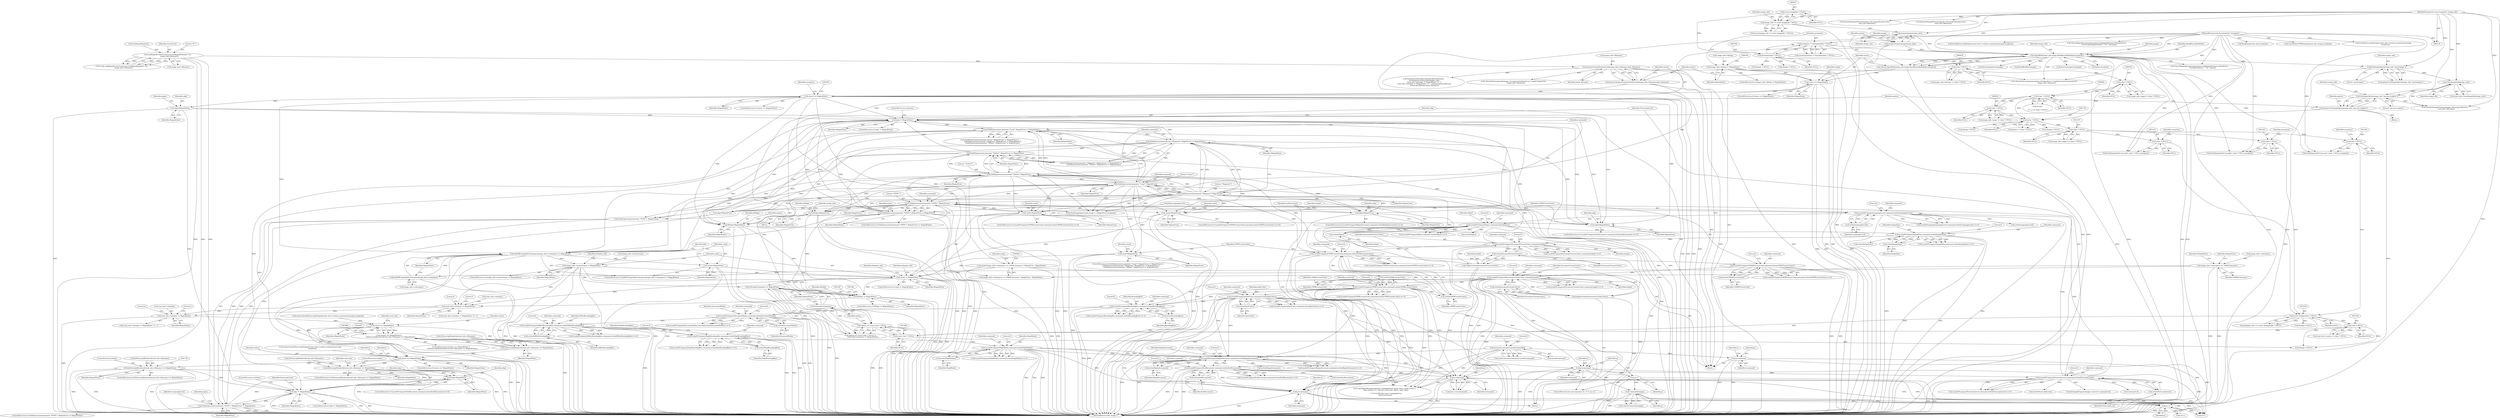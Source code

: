 digraph "0_ImageMagick6_7d11230060fa9c8f67e53c85224daf6648805c7b@API" {
"1001624" [label="(Call,read_info->antialias != MagickFalse)"];
"1001616" [label="(Call,read_info->antialias != MagickFalse)"];
"1001577" [label="(Call,fitPage != MagickFalse)"];
"1001295" [label="(Call,fitPage=MagickTrue)"];
"1000800" [label="(Call,GlobExpression(command,\"*Magenta*\",MagickTrue))"];
"1000793" [label="(Call,GlobExpression(command,\"*Cyan*\",MagickTrue))"];
"1000784" [label="(Call,LocaleNCompare(DocumentProcessColors,command,length))"];
"1000780" [label="(Call,strlen(DocumentProcessColors))"];
"1000772" [label="(Call,LocaleNCompare(ImageData,command,strlen(ImageData)))"];
"1000775" [label="(Call,strlen(ImageData))"];
"1000764" [label="(Call,LocaleNCompare(Pages,command,strlen(Pages)))"];
"1000767" [label="(Call,strlen(Pages))"];
"1000756" [label="(Call,LocaleNCompare(LanguageLevel,command,strlen(LanguageLevel)))"];
"1000759" [label="(Call,strlen(LanguageLevel))"];
"1000746" [label="(Call,GlobExpression(command,\"*EPSF-*\",MagickTrue))"];
"1000729" [label="(Call,LocaleNCompare(PostscriptLevel,command,strlen(PostscriptLevel)))"];
"1000732" [label="(Call,strlen(PostscriptLevel))"];
"1000713" [label="(Call,LocaleNCompare(EndDocument,command,strlen(EndDocument)))"];
"1000716" [label="(Call,strlen(EndDocument))"];
"1000702" [label="(Call,LocaleNCompare(BeginDocument,command,strlen(BeginDocument)))"];
"1000705" [label="(Call,strlen(BeginDocument))"];
"1001001" [label="(Call,LocaleNCompare(PageMedia,command,strlen(PageMedia)))"];
"1001004" [label="(Call,strlen(PageMedia))"];
"1000989" [label="(Call,LocaleNCompare(PageBoundingBox,command,strlen(PageBoundingBox)))"];
"1000992" [label="(Call,strlen(PageBoundingBox))"];
"1000977" [label="(Call,LocaleNCompare(HiResBoundingBox,command,strlen(HiResBoundingBox)))"];
"1000980" [label="(Call,strlen(HiResBoundingBox))"];
"1000965" [label="(Call,LocaleNCompare(DocumentMedia,command,strlen(DocumentMedia)))"];
"1000968" [label="(Call,strlen(DocumentMedia))"];
"1000953" [label="(Call,LocaleNCompare(BoundingBox,command,strlen(BoundingBox)))"];
"1000956" [label="(Call,strlen(BoundingBox))"];
"1000850" [label="(Call,LocaleNCompare(CMYKCustomColor,command,strlen(CMYKCustomColor)))"];
"1000853" [label="(Call,strlen(CMYKCustomColor))"];
"1000816" [label="(Call,LocaleNCompare(CMYKCustomColor,command,strlen(CMYKCustomColor)))"];
"1000819" [label="(Call,strlen(CMYKCustomColor))"];
"1000806" [label="(Call,GlobExpression(command,\"*Yellow*\",MagickTrue))"];
"1000843" [label="(Call,LocaleNCompare(DocumentCustomColors,command,length))"];
"1000838" [label="(Call,strlen(DocumentCustomColors))"];
"1000827" [label="(Call,LocaleNCompare(CMYKProcessColor,command,strlen(CMYKProcessColor)))"];
"1000830" [label="(Call,strlen(CMYKProcessColor))"];
"1000836" [label="(Call,length=strlen(DocumentCustomColors))"];
"1000857" [label="(Call,LocaleNCompare(SpotColor,command,strlen(SpotColor)))"];
"1000860" [label="(Call,strlen(SpotColor))"];
"1000686" [label="(Call,p-command)"];
"1000669" [label="(Call,p++)"];
"1000651" [label="(Call,p=command)"];
"1000604" [label="(Call,memset(command,0,sizeof(command)))"];
"1000697" [label="(Call,p=command)"];
"1000900" [label="(Call,ConstantString(p))"];
"1000885" [label="(Call,p++)"];
"1000878" [label="(Call,p=command)"];
"1000778" [label="(Call,length=strlen(DocumentProcessColors))"];
"1001180" [label="(Call,fitPage=MagickFalse)"];
"1000805" [label="(Call,GlobExpression(command,\"*Yellow*\",MagickTrue) != MagickFalse)"];
"1000799" [label="(Call,GlobExpression(command,\"*Magenta*\",MagickTrue) != MagickFalse)"];
"1000792" [label="(Call,GlobExpression(command,\"*Cyan*\",MagickTrue) != MagickFalse)"];
"1000745" [label="(Call,GlobExpression(command,\"*EPSF-*\",MagickTrue) != MagickFalse)"];
"1000723" [label="(Call,skip != MagickFalse)"];
"1000645" [label="(Call,skip=MagickFalse)"];
"1000234" [label="(Call,status == MagickFalse)"];
"1000226" [label="(Call,status=AcquireUniqueSymbolicLink(image_info->filename,input_filename))"];
"1000228" [label="(Call,AcquireUniqueSymbolicLink(image_info->filename,input_filename))"];
"1000183" [label="(Call,LogMagickEvent(TraceEvent,GetMagickModule(),\"%s\",\n      image_info->filename))"];
"1000214" [label="(Call,status == MagickFalse)"];
"1000206" [label="(Call,status=OpenBlob(image_info,image,ReadBinaryBlobMode,exception))"];
"1000208" [label="(Call,OpenBlob(image_info,image,ReadBinaryBlobMode,exception))"];
"1000204" [label="(Call,AcquireImage(image_info))"];
"1000164" [label="(Call,image_info != (const ImageInfo *) NULL)"];
"1000119" [label="(MethodParameterIn,const ImageInfo *image_info)"];
"1000166" [label="(Call,(const ImageInfo *) NULL)"];
"1000202" [label="(Call,image=AcquireImage(image_info))"];
"1000191" [label="(Call,exception != (ExceptionInfo *) NULL)"];
"1000120" [label="(MethodParameterIn,ExceptionInfo *exception)"];
"1000193" [label="(Call,(ExceptionInfo *) NULL)"];
"1000176" [label="(Call,image_info->debug != MagickFalse)"];
"1000719" [label="(Call,skip=MagickFalse)"];
"1000708" [label="(Call,skip=MagickTrue)"];
"1001566" [label="(Call,IsStringTrue(option) != MagickFalse)"];
"1001567" [label="(Call,IsStringTrue(option))"];
"1001561" [label="(Call,option == (const char *) NULL)"];
"1001554" [label="(Call,option=GetImageOption(image_info,\"eps:use-cropbox\"))"];
"1001556" [label="(Call,GetImageOption(image_info,\"eps:use-cropbox\"))"];
"1001483" [label="(Call,CloneImageInfo(image_info))"];
"1001185" [label="(Call,GetImageOption(image_info,\"eps:fit-page\"))"];
"1001563" [label="(Call,(const char *) NULL)"];
"1001537" [label="(Call,(char *) NULL)"];
"1001429" [label="(Call,(const DelegateInfo *) NULL)"];
"1001413" [label="(Call,(char *) NULL)"];
"1001356" [label="(Call,(char *) NULL)"];
"1001191" [label="(Call,(char *) NULL)"];
"1000680" [label="(Call,(char *) NULL)"];
"1000941" [label="(Call,(char *) NULL)"];
"1000525" [label="(Call,(char *) NULL)"];
"1000475" [label="(Call,(char *) NULL)"];
"1001422" [label="(Call,(char *) NULL)"];
"1001400" [label="(Call,(char *) NULL)"];
"1001406" [label="(Call,cmyk != MagickFalse)"];
"1000833" [label="(Call,cmyk=MagickTrue)"];
"1000609" [label="(Call,cmyk=image_info->colorspace == CMYKColorspace ? MagickTrue : MagickFalse)"];
"1000822" [label="(Call,cmyk=MagickTrue)"];
"1001305" [label="(Call,cmyk=MagickFalse)"];
"1001299" [label="(Call,IssRGBCompatibleColorspace(image_info->colorspace) != MagickFalse)"];
"1001300" [label="(Call,IssRGBCompatibleColorspace(image_info->colorspace))"];
"1000612" [label="(Call,image_info->colorspace == CMYKColorspace)"];
"1000811" [label="(Call,cmyk=MagickTrue)"];
"1001391" [label="(Call,image_info->monochrome != MagickFalse)"];
"1001669" [label="(Call,status == MagickFalse)"];
"1001668" [label="(Call,(status == MagickFalse) ||\n      (IsPostscriptRendered(read_info->filename) == MagickFalse))"];
"1001672" [label="(Call,IsPostscriptRendered(read_info->filename) == MagickFalse)"];
"1001708" [label="(Call,status == MagickFalse)"];
"1001731" [label="(Call,IsPostscriptRendered(read_info->filename) == MagickFalse)"];
"1001943" [label="(Call,skip=MagickFalse)"];
"1001947" [label="(Call,skip != MagickFalse)"];
"1001969" [label="(Call,GlobExpression(command,\"*EPSF-*\",MagickTrue) != MagickFalse)"];
"1001765" [label="(Call,IsPostscriptRendered(read_info->filename) == MagickFalse)"];
"1001415" [label="(Identifier,NULL)"];
"1000994" [label="(Literal,0)"];
"1001004" [label="(Call,strlen(PageMedia))"];
"1000232" [label="(Identifier,input_filename)"];
"1000191" [label="(Call,exception != (ExceptionInfo *) NULL)"];
"1001397" [label="(Identifier,delegate_info)"];
"1000688" [label="(Identifier,command)"];
"1000815" [label="(Call,LocaleNCompare(CMYKCustomColor,command,strlen(CMYKCustomColor)) == 0)"];
"1000777" [label="(Literal,0)"];
"1001194" [label="(Block,)"];
"1000811" [label="(Call,cmyk=MagickTrue)"];
"1000757" [label="(Identifier,LanguageLevel)"];
"1000839" [label="(Identifier,DocumentCustomColors)"];
"1001557" [label="(Identifier,image_info)"];
"1000703" [label="(Identifier,BeginDocument)"];
"1001395" [label="(Identifier,MagickFalse)"];
"1001950" [label="(ControlStructure,continue;)"];
"1000956" [label="(Call,strlen(BoundingBox))"];
"1000977" [label="(Call,LocaleNCompare(HiResBoundingBox,command,strlen(HiResBoundingBox)))"];
"1001764" [label="(ControlStructure,if (IsPostscriptRendered(read_info->filename) == MagickFalse))"];
"1000954" [label="(Identifier,BoundingBox)"];
"1001576" [label="(ControlStructure,if (fitPage != MagickFalse))"];
"1000955" [label="(Identifier,command)"];
"1000229" [label="(Call,image_info->filename)"];
"1001999" [label="(Call,strlen(ImageData))"];
"1001005" [label="(Identifier,PageMedia)"];
"1000686" [label="(Call,p-command)"];
"1000704" [label="(Identifier,command)"];
"1000797" [label="(Identifier,MagickFalse)"];
"1000819" [label="(Call,strlen(CMYKCustomColor))"];
"1001420" [label="(Call,GetDelegateInfo(\"ps:alpha\",(char *) NULL,exception))"];
"1000646" [label="(Identifier,skip)"];
"1000858" [label="(Identifier,SpotColor)"];
"1001765" [label="(Call,IsPostscriptRendered(read_info->filename) == MagickFalse)"];
"1000880" [label="(Identifier,command)"];
"1001713" [label="(Identifier,i)"];
"1000885" [label="(Call,p++)"];
"1001954" [label="(Identifier,PostscriptLevel)"];
"1000119" [label="(MethodParameterIn,const ImageInfo *image_info)"];
"1001624" [label="(Call,read_info->antialias != MagickFalse)"];
"1000219" [label="(Identifier,image)"];
"1001565" [label="(Identifier,NULL)"];
"1001981" [label="(Identifier,LanguageLevel)"];
"1001669" [label="(Call,status == MagickFalse)"];
"1000808" [label="(Literal,\"*Yellow*\")"];
"1000165" [label="(Identifier,image_info)"];
"1000784" [label="(Call,LocaleNCompare(DocumentProcessColors,command,length))"];
"1000758" [label="(Identifier,command)"];
"1000618" [label="(Identifier,MagickFalse)"];
"1000842" [label="(Call,LocaleNCompare(DocumentCustomColors,command,length) == 0)"];
"1001403" [label="(Identifier,exception)"];
"1000527" [label="(Identifier,NULL)"];
"1000745" [label="(Call,GlobExpression(command,\"*EPSF-*\",MagickTrue) != MagickFalse)"];
"1000765" [label="(Identifier,Pages)"];
"1000718" [label="(Literal,0)"];
"1000752" [label="(Identifier,pages)"];
"1000747" [label="(Identifier,command)"];
"1001333" [label="(Call,(Image *) NULL)"];
"1001561" [label="(Call,option == (const char *) NULL)"];
"1001400" [label="(Call,(char *) NULL)"];
"1001621" [label="(Literal,4)"];
"1000734" [label="(Literal,0)"];
"1001940" [label="(Call,strlen(EndDocument))"];
"1000725" [label="(Identifier,MagickFalse)"];
"1000755" [label="(Call,LocaleNCompare(LanguageLevel,command,strlen(LanguageLevel)) == 0)"];
"1001305" [label="(Call,cmyk=MagickFalse)"];
"1001481" [label="(Call,read_info=CloneImageInfo(image_info))"];
"1000733" [label="(Identifier,PostscriptLevel)"];
"1000748" [label="(Literal,\"*EPSF-*\")"];
"1001407" [label="(Identifier,cmyk)"];
"1001675" [label="(Identifier,read_info)"];
"1000207" [label="(Identifier,status)"];
"1000886" [label="(Identifier,p)"];
"1000750" [label="(Identifier,MagickFalse)"];
"1001304" [label="(Identifier,MagickFalse)"];
"1000759" [label="(Call,strlen(LanguageLevel))"];
"1000680" [label="(Call,(char *) NULL)"];
"1001338" [label="(Call,CopyMagickString(command,\"/setpagedevice {pop} bind 1 index where {\"\n    \"dup wcheck {3 1 roll put} {pop def} ifelse} {def} ifelse\n\"\n    \"<</UseCIEColor true>>setpagedevice\n\",MaxTextExtent))"];
"1000701" [label="(Call,LocaleNCompare(BeginDocument,command,strlen(BeginDocument)) == 0)"];
"1000979" [label="(Identifier,command)"];
"1001358" [label="(Identifier,NULL)"];
"1000193" [label="(Call,(ExceptionInfo *) NULL)"];
"1001193" [label="(Identifier,NULL)"];
"1000220" [label="(Call,DestroyImageList(image))"];
"1001296" [label="(Identifier,fitPage)"];
"1001622" [label="(Literal,1)"];
"1000175" [label="(ControlStructure,if (image_info->debug != MagickFalse))"];
"1000812" [label="(Identifier,cmyk)"];
"1000806" [label="(Call,GlobExpression(command,\"*Yellow*\",MagickTrue))"];
"1000525" [label="(Call,(char *) NULL)"];
"1001398" [label="(Call,GetDelegateInfo(\"ps:mono\",(char *) NULL,exception))"];
"1001945" [label="(Identifier,MagickFalse)"];
"1000854" [label="(Identifier,CMYKCustomColor)"];
"1000711" [label="(ControlStructure,if (LocaleNCompare(EndDocument,command,strlen(EndDocument)) == 0))"];
"1000805" [label="(Call,GlobExpression(command,\"*Yellow*\",MagickTrue) != MagickFalse)"];
"1001974" [label="(Identifier,MagickFalse)"];
"1001577" [label="(Call,fitPage != MagickFalse)"];
"1000778" [label="(Call,length=strlen(DocumentProcessColors))"];
"1000732" [label="(Call,strlen(PostscriptLevel))"];
"1000816" [label="(Call,LocaleNCompare(CMYKCustomColor,command,strlen(CMYKCustomColor)))"];
"1001710" [label="(Identifier,MagickFalse)"];
"1000180" [label="(Identifier,MagickFalse)"];
"1000521" [label="(Call,image_info->page != (char *) NULL)"];
"1000827" [label="(Call,LocaleNCompare(CMYKProcessColor,command,strlen(CMYKProcessColor)))"];
"1000700" [label="(ControlStructure,if (LocaleNCompare(BeginDocument,command,strlen(BeginDocument)) == 0))"];
"1000772" [label="(Call,LocaleNCompare(ImageData,command,strlen(ImageData)))"];
"1001425" [label="(Identifier,exception)"];
"1000652" [label="(Identifier,p)"];
"1000203" [label="(Identifier,image)"];
"1000799" [label="(Call,GlobExpression(command,\"*Magenta*\",MagickTrue) != MagickFalse)"];
"1000773" [label="(Identifier,ImageData)"];
"1001562" [label="(Identifier,option)"];
"1000981" [label="(Identifier,HiResBoundingBox)"];
"1001568" [label="(Identifier,option)"];
"1001185" [label="(Call,GetImageOption(image_info,\"eps:fit-page\"))"];
"1001297" [label="(Identifier,MagickTrue)"];
"1001956" [label="(Call,strlen(PostscriptLevel))"];
"1000801" [label="(Identifier,command)"];
"1000682" [label="(Identifier,NULL)"];
"1000964" [label="(Call,LocaleNCompare(DocumentMedia,command,strlen(DocumentMedia)) == 0)"];
"1000206" [label="(Call,status=OpenBlob(image_info,image,ReadBinaryBlobMode,exception))"];
"1001182" [label="(Identifier,MagickFalse)"];
"1001419" [label="(Identifier,delegate_info)"];
"1001730" [label="(ControlStructure,if (IsPostscriptRendered(read_info->filename) == MagickFalse))"];
"1000775" [label="(Call,strlen(ImageData))"];
"1001659" [label="(Call,InterpretImageFilename(image_info,image,filename,1,\n    read_info->filename))"];
"1000214" [label="(Call,status == MagickFalse)"];
"1000176" [label="(Call,image_info->debug != MagickFalse)"];
"1000769" [label="(Literal,0)"];
"1000215" [label="(Identifier,status)"];
"1000716" [label="(Call,strlen(EndDocument))"];
"1001569" [label="(Identifier,MagickFalse)"];
"1000800" [label="(Call,GlobExpression(command,\"*Magenta*\",MagickTrue))"];
"1000965" [label="(Call,LocaleNCompare(DocumentMedia,command,strlen(DocumentMedia)))"];
"1000820" [label="(Identifier,CMYKCustomColor)"];
"1001677" [label="(Identifier,MagickFalse)"];
"1000879" [label="(Identifier,p)"];
"1000824" [label="(Identifier,MagickTrue)"];
"1001670" [label="(Identifier,status)"];
"1000832" [label="(Literal,0)"];
"1000713" [label="(Call,LocaleNCompare(EndDocument,command,strlen(EndDocument)))"];
"1001616" [label="(Call,read_info->antialias != MagickFalse)"];
"1000978" [label="(Identifier,HiResBoundingBox)"];
"1000226" [label="(Call,status=AcquireUniqueSymbolicLink(image_info->filename,input_filename))"];
"1001709" [label="(Identifier,status)"];
"1000877" [label="(ControlStructure,for (p=command; *p != '\0'; p++))"];
"1001784" [label="(Call,ReadImage(read_info,exception))"];
"1000829" [label="(Identifier,command)"];
"1000610" [label="(Identifier,cmyk)"];
"1000937" [label="(Call,image_info->page != (char *) NULL)"];
"1000212" [label="(Identifier,exception)"];
"1000475" [label="(Call,(char *) NULL)"];
"1000723" [label="(Call,skip != MagickFalse)"];
"1000707" [label="(Literal,0)"];
"1001228" [label="(Call,ThrowMagickException(exception,GetMagickModule(),OptionError,\n             \"InvalidGeometry\",\"`%s'\",option))"];
"1000810" [label="(Identifier,MagickFalse)"];
"1001405" [label="(ControlStructure,if (cmyk != MagickFalse))"];
"1001766" [label="(Call,IsPostscriptRendered(read_info->filename))"];
"1001855" [label="(Call,ConsolidateCMYKImages(postscript_image,exception))"];
"1000813" [label="(Identifier,MagickTrue)"];
"1000982" [label="(Literal,0)"];
"1000185" [label="(Call,GetMagickModule())"];
"1001687" [label="(Call,InvokePostscriptDelegate(read_info->verbose,command,message,\n        exception))"];
"1000802" [label="(Literal,\"*Magenta*\")"];
"1000846" [label="(Identifier,length)"];
"1000233" [label="(ControlStructure,if (status == MagickFalse))"];
"1001969" [label="(Call,GlobExpression(command,\"*EPSF-*\",MagickTrue) != MagickFalse)"];
"1001736" [label="(Identifier,MagickFalse)"];
"1000670" [label="(Identifier,p)"];
"1001553" [label="(Block,)"];
"1000958" [label="(Literal,0)"];
"1000714" [label="(Identifier,EndDocument)"];
"1001567" [label="(Call,IsStringTrue(option))"];
"1000647" [label="(Identifier,MagickFalse)"];
"1000720" [label="(Identifier,skip)"];
"1000616" [label="(Identifier,CMYKColorspace)"];
"1000856" [label="(Call,LocaleNCompare(SpotColor,command,strlen(SpotColor)) == 0)"];
"1000988" [label="(Call,LocaleNCompare(PageBoundingBox,command,strlen(PageBoundingBox)) == 0)"];
"1000724" [label="(Identifier,skip)"];
"1000788" [label="(Literal,0)"];
"1001976" [label="(Identifier,pages)"];
"1000238" [label="(Call,ThrowFileException(exception,FileOpenError,\"UnableToCreateTemporaryFile\",\n        image_info->filename))"];
"1001754" [label="(Call,InterpretImageFilename(image_info,image,filename,(int) i,\n        read_info->filename))"];
"1001620" [label="(Identifier,MagickFalse)"];
"1001566" [label="(Call,IsStringTrue(option) != MagickFalse)"];
"1001352" [label="(Call,image_info->page == (char *) NULL)"];
"1000862" [label="(Literal,0)"];
"1001672" [label="(Call,IsPostscriptRendered(read_info->filename) == MagickFalse)"];
"1001406" [label="(Call,cmyk != MagickFalse)"];
"1001737" [label="(ControlStructure,break;)"];
"1000780" [label="(Call,strlen(DocumentProcessColors))"];
"1000845" [label="(Identifier,command)"];
"1001307" [label="(Identifier,MagickFalse)"];
"1000223" [label="(Call,(Image *) NULL)"];
"1000803" [label="(Identifier,MagickTrue)"];
"1000790" [label="(ControlStructure,if ((GlobExpression(command,\"*Cyan*\",MagickTrue) != MagickFalse) ||\n            (GlobExpression(command,\"*Magenta*\",MagickTrue) != MagickFalse) ||\n            (GlobExpression(command,\"*Yellow*\",MagickTrue) != MagickFalse)))"];
"1001424" [label="(Identifier,NULL)"];
"1000798" [label="(Call,(GlobExpression(command,\"*Magenta*\",MagickTrue) != MagickFalse) ||\n            (GlobExpression(command,\"*Yellow*\",MagickTrue) != MagickFalse))"];
"1000967" [label="(Identifier,command)"];
"1000227" [label="(Identifier,status)"];
"1001000" [label="(Call,LocaleNCompare(PageMedia,command,strlen(PageMedia)) == 0)"];
"1000900" [label="(Call,ConstantString(p))"];
"1001431" [label="(Identifier,NULL)"];
"1001579" [label="(Identifier,MagickFalse)"];
"1001625" [label="(Call,read_info->antialias)"];
"1000216" [label="(Identifier,MagickFalse)"];
"1001668" [label="(Call,(status == MagickFalse) ||\n      (IsPostscriptRendered(read_info->filename) == MagickFalse))"];
"1000205" [label="(Identifier,image_info)"];
"1001615" [label="(Call,read_info->antialias != MagickFalse ? 4 : 1)"];
"1001295" [label="(Call,fitPage=MagickTrue)"];
"1001442" [label="(Call,(Image *) NULL)"];
"1001673" [label="(Call,IsPostscriptRendered(read_info->filename))"];
"1001413" [label="(Call,(char *) NULL)"];
"1000687" [label="(Identifier,p)"];
"1000791" [label="(Call,(GlobExpression(command,\"*Cyan*\",MagickTrue) != MagickFalse) ||\n            (GlobExpression(command,\"*Magenta*\",MagickTrue) != MagickFalse) ||\n            (GlobExpression(command,\"*Yellow*\",MagickTrue) != MagickFalse))"];
"1001537" [label="(Call,(char *) NULL)"];
"1000835" [label="(Identifier,MagickTrue)"];
"1000211" [label="(Identifier,ReadBinaryBlobMode)"];
"1000760" [label="(Identifier,LanguageLevel)"];
"1000705" [label="(Call,strlen(BeginDocument))"];
"1000247" [label="(Call,DestroyImageList(image))"];
"1000729" [label="(Call,LocaleNCompare(PostscriptLevel,command,strlen(PostscriptLevel)))"];
"1000861" [label="(Identifier,SpotColor)"];
"1001732" [label="(Call,IsPostscriptRendered(read_info->filename))"];
"1000699" [label="(Identifier,command)"];
"1000761" [label="(Literal,0)"];
"1000992" [label="(Call,strlen(PageBoundingBox))"];
"1000184" [label="(Identifier,TraceEvent)"];
"1001946" [label="(ControlStructure,if (skip != MagickFalse))"];
"1000850" [label="(Call,LocaleNCompare(CMYKCustomColor,command,strlen(CMYKCustomColor)))"];
"1000969" [label="(Identifier,DocumentMedia)"];
"1001309" [label="(Identifier,file)"];
"1000604" [label="(Call,memset(command,0,sizeof(command)))"];
"1002409" [label="(MethodReturn,static Image *)"];
"1000719" [label="(Call,skip=MagickFalse)"];
"1000209" [label="(Identifier,image_info)"];
"1000774" [label="(Identifier,command)"];
"1001184" [label="(Identifier,option)"];
"1000836" [label="(Call,length=strlen(DocumentCustomColors))"];
"1001630" [label="(Literal,1)"];
"1000234" [label="(Call,status == MagickFalse)"];
"1000168" [label="(Identifier,NULL)"];
"1000236" [label="(Identifier,MagickFalse)"];
"1000968" [label="(Call,strlen(DocumentMedia))"];
"1000957" [label="(Identifier,BoundingBox)"];
"1001707" [label="(ControlStructure,if (status == MagickFalse))"];
"1000883" [label="(Identifier,p)"];
"1000744" [label="(ControlStructure,if (GlobExpression(command,\"*EPSF-*\",MagickTrue) != MagickFalse))"];
"1000857" [label="(Call,LocaleNCompare(SpotColor,command,strlen(SpotColor)))"];
"1000952" [label="(Call,LocaleNCompare(BoundingBox,command,strlen(BoundingBox)) == 0)"];
"1001617" [label="(Call,read_info->antialias)"];
"1000607" [label="(Call,sizeof(command))"];
"1000831" [label="(Identifier,CMYKProcessColor)"];
"1000617" [label="(Identifier,MagickTrue)"];
"1000852" [label="(Identifier,command)"];
"1001578" [label="(Identifier,fitPage)"];
"1000213" [label="(ControlStructure,if (status == MagickFalse))"];
"1001187" [label="(Literal,\"eps:fit-page\")"];
"1001560" [label="(Call,(option == (const char *) NULL) ||\n          (IsStringTrue(option) != MagickFalse))"];
"1001671" [label="(Identifier,MagickFalse)"];
"1000612" [label="(Call,image_info->colorspace == CMYKColorspace)"];
"1000746" [label="(Call,GlobExpression(command,\"*EPSF-*\",MagickTrue))"];
"1000187" [label="(Call,image_info->filename)"];
"1000814" [label="(ControlStructure,if (LocaleNCompare(CMYKCustomColor,command,strlen(CMYKCustomColor)) == 0))"];
"1001483" [label="(Call,CloneImageInfo(image_info))"];
"1000606" [label="(Literal,0)"];
"1000766" [label="(Identifier,command)"];
"1000794" [label="(Identifier,command)"];
"1000477" [label="(Identifier,NULL)"];
"1000783" [label="(Call,LocaleNCompare(DocumentProcessColors,command,length) == 0)"];
"1000738" [label="(Call,SetImageProperty(image,\"ps:Level\",command+4))"];
"1001416" [label="(Identifier,exception)"];
"1001539" [label="(Identifier,NULL)"];
"1000121" [label="(Block,)"];
"1001983" [label="(Call,strlen(LanguageLevel))"];
"1001356" [label="(Call,(char *) NULL)"];
"1000779" [label="(Identifier,length)"];
"1001685" [label="(Call,status=InvokePostscriptDelegate(read_info->verbose,command,message,\n        exception))"];
"1000834" [label="(Identifier,cmyk)"];
"1000181" [label="(Call,(void) LogMagickEvent(TraceEvent,GetMagickModule(),\"%s\",\n      image_info->filename))"];
"1000602" [label="(Call,(void) memset(command,0,sizeof(command)))"];
"1000228" [label="(Call,AcquireUniqueSymbolicLink(image_info->filename,input_filename))"];
"1000768" [label="(Identifier,Pages)"];
"1001623" [label="(Call,read_info->antialias != MagickFalse ? 4 : 1)"];
"1001554" [label="(Call,option=GetImageOption(image_info,\"eps:use-cropbox\"))"];
"1001006" [label="(Literal,0)"];
"1001947" [label="(Call,skip != MagickFalse)"];
"1001186" [label="(Identifier,image_info)"];
"1000828" [label="(Identifier,CMYKProcessColor)"];
"1000668" [label="(Call,*p++)"];
"1001390" [label="(ControlStructure,if (image_info->monochrome != MagickFalse))"];
"1001628" [label="(Identifier,MagickFalse)"];
"1001970" [label="(Call,GlobExpression(command,\"*EPSF-*\",MagickTrue))"];
"1000166" [label="(Call,(const ImageInfo *) NULL)"];
"1000709" [label="(Identifier,skip)"];
"1000749" [label="(Identifier,MagickTrue)"];
"1000787" [label="(Identifier,length)"];
"1000605" [label="(Identifier,command)"];
"1000793" [label="(Call,GlobExpression(command,\"*Cyan*\",MagickTrue))"];
"1001555" [label="(Identifier,option)"];
"1001771" [label="(ControlStructure,break;)"];
"1000795" [label="(Literal,\"*Cyan*\")"];
"1001944" [label="(Identifier,skip)"];
"1000698" [label="(Identifier,p)"];
"1001563" [label="(Call,(const char *) NULL)"];
"1000676" [label="(Call,strchr(\"\n\r%\",c) == (char *) NULL)"];
"1000210" [label="(Identifier,image)"];
"1001943" [label="(Call,skip=MagickFalse)"];
"1000471" [label="(Call,image_info->density != (char *) NULL)"];
"1001935" [label="(ControlStructure,if (LocaleNCompare(EndDocument,command,strlen(EndDocument)) == 0))"];
"1001300" [label="(Call,IssRGBCompatibleColorspace(image_info->colorspace))"];
"1000817" [label="(Identifier,CMYKCustomColor)"];
"1001932" [label="(Call,skip=MagickTrue)"];
"1000756" [label="(Call,LocaleNCompare(LanguageLevel,command,strlen(LanguageLevel)))"];
"1000669" [label="(Call,p++)"];
"1001720" [label="(Call,InterpretImageFilename(image_info,image,filename,(int) i,\n        read_info->filename))"];
"1001770" [label="(Identifier,MagickFalse)"];
"1000980" [label="(Call,strlen(HiResBoundingBox))"];
"1000785" [label="(Identifier,DocumentProcessColors)"];
"1000826" [label="(Call,LocaleNCompare(CMYKProcessColor,command,strlen(CMYKProcessColor)) == 0)"];
"1001191" [label="(Call,(char *) NULL)"];
"1001731" [label="(Call,IsPostscriptRendered(read_info->filename) == MagickFalse)"];
"1001411" [label="(Call,GetDelegateInfo(\"ps:cmyk\",(char *) NULL,exception))"];
"1000731" [label="(Identifier,command)"];
"1000970" [label="(Literal,0)"];
"1000943" [label="(Identifier,NULL)"];
"1000991" [label="(Identifier,command)"];
"1000781" [label="(Identifier,DocumentProcessColors)"];
"1000849" [label="(Call,LocaleNCompare(CMYKCustomColor,command,strlen(CMYKCustomColor)) == 0)"];
"1001180" [label="(Call,fitPage=MagickFalse)"];
"1000807" [label="(Identifier,command)"];
"1000976" [label="(Call,LocaleNCompare(HiResBoundingBox,command,strlen(HiResBoundingBox)) == 0)"];
"1001893" [label="(Call,p++)"];
"1000708" [label="(Call,skip=MagickTrue)"];
"1001667" [label="(ControlStructure,if ((status == MagickFalse) ||\n      (IsPostscriptRendered(read_info->filename) == MagickFalse)))"];
"1000741" [label="(Call,command+4)"];
"1001189" [label="(Call,option != (char *) NULL)"];
"1001929" [label="(Call,strlen(BeginDocument))"];
"1001181" [label="(Identifier,fitPage)"];
"1000763" [label="(Call,LocaleNCompare(Pages,command,strlen(Pages)) == 0)"];
"1000953" [label="(Call,LocaleNCompare(BoundingBox,command,strlen(BoundingBox)))"];
"1001949" [label="(Identifier,MagickFalse)"];
"1001301" [label="(Call,image_info->colorspace)"];
"1001648" [label="(Call,status=InvokePostscriptDelegate(read_info->verbose,command,message,exception))"];
"1000186" [label="(Literal,\"%s\")"];
"1001244" [label="(Call,(Image *) NULL)"];
"1000717" [label="(Identifier,EndDocument)"];
"1000843" [label="(Call,LocaleNCompare(DocumentCustomColors,command,length))"];
"1000202" [label="(Call,image=AcquireImage(image_info))"];
"1000613" [label="(Call,image_info->colorspace)"];
"1000728" [label="(Call,LocaleNCompare(PostscriptLevel,command,strlen(PostscriptLevel)) == 0)"];
"1000990" [label="(Identifier,PageBoundingBox)"];
"1000764" [label="(Call,LocaleNCompare(Pages,command,strlen(Pages)))"];
"1001429" [label="(Call,(const DelegateInfo *) NULL)"];
"1001410" [label="(Identifier,delegate_info)"];
"1000847" [label="(Literal,0)"];
"1002291" [label="(Call,CloneImage(postscript_image,1,1,MagickTrue,exception))"];
"1000192" [label="(Identifier,exception)"];
"1001408" [label="(Identifier,MagickFalse)"];
"1000712" [label="(Call,LocaleNCompare(EndDocument,command,strlen(EndDocument)) == 0)"];
"1000830" [label="(Call,strlen(CMYKProcessColor))"];
"1000177" [label="(Call,image_info->debug)"];
"1000195" [label="(Identifier,NULL)"];
"1000901" [label="(Identifier,p)"];
"1000239" [label="(Identifier,exception)"];
"1000164" [label="(Call,image_info != (const ImageInfo *) NULL)"];
"1001001" [label="(Call,LocaleNCompare(PageMedia,command,strlen(PageMedia)))"];
"1000792" [label="(Call,GlobExpression(command,\"*Cyan*\",MagickTrue) != MagickFalse)"];
"1001002" [label="(Identifier,PageMedia)"];
"1000989" [label="(Call,LocaleNCompare(PageBoundingBox,command,strlen(PageBoundingBox)))"];
"1001299" [label="(Call,IssRGBCompatibleColorspace(image_info->colorspace) != MagickFalse)"];
"1000833" [label="(Call,cmyk=MagickTrue)"];
"1001392" [label="(Call,image_info->monochrome)"];
"1000645" [label="(Call,skip=MagickFalse)"];
"1000809" [label="(Identifier,MagickTrue)"];
"1000822" [label="(Call,cmyk=MagickTrue)"];
"1000993" [label="(Identifier,PageBoundingBox)"];
"1000726" [label="(ControlStructure,continue;)"];
"1000204" [label="(Call,AcquireImage(image_info))"];
"1000860" [label="(Call,strlen(SpotColor))"];
"1000706" [label="(Identifier,BeginDocument)"];
"1000776" [label="(Identifier,ImageData)"];
"1001991" [label="(Call,strlen(Pages))"];
"1001708" [label="(Call,status == MagickFalse)"];
"1001533" [label="(Call,read_info->scenes != (char *) NULL)"];
"1001402" [label="(Identifier,NULL)"];
"1000722" [label="(ControlStructure,if (skip != MagickFalse))"];
"1000771" [label="(Call,LocaleNCompare(ImageData,command,strlen(ImageData)) == 0)"];
"1000853" [label="(Call,strlen(CMYKCustomColor))"];
"1001391" [label="(Call,image_info->monochrome != MagickFalse)"];
"1000767" [label="(Call,strlen(Pages))"];
"1000653" [label="(Identifier,command)"];
"1000609" [label="(Call,cmyk=image_info->colorspace == CMYKColorspace ? MagickTrue : MagickFalse)"];
"1000855" [label="(Literal,0)"];
"1000825" [label="(ControlStructure,if (LocaleNCompare(CMYKProcessColor,command,strlen(CMYKProcessColor)) == 0))"];
"1001629" [label="(Literal,4)"];
"1000821" [label="(Literal,0)"];
"1001774" [label="(Identifier,read_info)"];
"1000878" [label="(Call,p=command)"];
"1001650" [label="(Call,InvokePostscriptDelegate(read_info->verbose,command,message,exception))"];
"1001298" [label="(ControlStructure,if (IssRGBCompatibleColorspace(image_info->colorspace) != MagickFalse))"];
"1000120" [label="(MethodParameterIn,ExceptionInfo *exception)"];
"1000208" [label="(Call,OpenBlob(image_info,image,ReadBinaryBlobMode,exception))"];
"1000859" [label="(Identifier,command)"];
"1001003" [label="(Identifier,command)"];
"1001422" [label="(Call,(char *) NULL)"];
"1000966" [label="(Identifier,DocumentMedia)"];
"1000183" [label="(Call,LogMagickEvent(TraceEvent,GetMagickModule(),\"%s\",\n      image_info->filename))"];
"1001484" [label="(Identifier,image_info)"];
"1000190" [label="(Call,assert(exception != (ExceptionInfo *) NULL))"];
"1000804" [label="(Identifier,MagickFalse)"];
"1001747" [label="(Identifier,i)"];
"1001948" [label="(Identifier,skip)"];
"1000710" [label="(Identifier,MagickTrue)"];
"1000941" [label="(Call,(char *) NULL)"];
"1000702" [label="(Call,LocaleNCompare(BeginDocument,command,strlen(BeginDocument)))"];
"1000235" [label="(Identifier,status)"];
"1001183" [label="(Call,option=GetImageOption(image_info,\"eps:fit-page\"))"];
"1000838" [label="(Call,strlen(DocumentCustomColors))"];
"1000697" [label="(Call,p=command)"];
"1000818" [label="(Identifier,command)"];
"1001556" [label="(Call,GetImageOption(image_info,\"eps:use-cropbox\"))"];
"1001828" [label="(Call,ThrowMagickException(exception,GetMagickModule(),DelegateError,\n          \"PostscriptDelegateFailed\",\"`%s'\",message))"];
"1001704" [label="(Call,(Image *) NULL)"];
"1000649" [label="(Identifier,pages)"];
"1000250" [label="(Call,(Image *) NULL)"];
"1000163" [label="(Call,assert(image_info != (const ImageInfo *) NULL))"];
"1000651" [label="(Call,p=command)"];
"1000656" [label="(Identifier,c)"];
"1000611" [label="(Call,image_info->colorspace == CMYKColorspace ? MagickTrue : MagickFalse)"];
"1000898" [label="(Call,value=ConstantString(p))"];
"1001968" [label="(ControlStructure,if (GlobExpression(command,\"*EPSF-*\",MagickTrue) != MagickFalse))"];
"1000796" [label="(Identifier,MagickTrue)"];
"1000837" [label="(Identifier,length)"];
"1000666" [label="(Block,)"];
"1000851" [label="(Identifier,CMYKCustomColor)"];
"1000786" [label="(Identifier,command)"];
"1001610" [label="(Call,FormatLocaleString(command,MaxTextExtent,\n    GetDelegateCommands(delegate_info),\n    read_info->antialias != MagickFalse ? 4 : 1,\n    read_info->antialias != MagickFalse ? 4 : 1,density,options,filename,\n    postscript_filename,input_filename))"];
"1001306" [label="(Identifier,cmyk)"];
"1001427" [label="(Call,delegate_info == (const DelegateInfo *) NULL)"];
"1001302" [label="(Identifier,image_info)"];
"1000823" [label="(Identifier,cmyk)"];
"1000844" [label="(Identifier,DocumentCustomColors)"];
"1000657" [label="(Call,ReadBlobByte(image))"];
"1001318" [label="(Call,ThrowFileException(&image->exception,FileOpenError,\"UnableToOpenFile\",\n        image_info->filename))"];
"1000730" [label="(Identifier,PostscriptLevel)"];
"1000721" [label="(Identifier,MagickFalse)"];
"1000684" [label="(Call,(size_t) (p-command))"];
"1000715" [label="(Identifier,command)"];
"1001558" [label="(Literal,\"eps:use-cropbox\")"];
"1001624" -> "1001623"  [label="AST: "];
"1001624" -> "1001628"  [label="CFG: "];
"1001625" -> "1001624"  [label="AST: "];
"1001628" -> "1001624"  [label="AST: "];
"1001629" -> "1001624"  [label="CFG: "];
"1001630" -> "1001624"  [label="CFG: "];
"1001624" -> "1002409"  [label="DDG: "];
"1001616" -> "1001624"  [label="DDG: "];
"1001616" -> "1001624"  [label="DDG: "];
"1001624" -> "1001669"  [label="DDG: "];
"1001616" -> "1001615"  [label="AST: "];
"1001616" -> "1001620"  [label="CFG: "];
"1001617" -> "1001616"  [label="AST: "];
"1001620" -> "1001616"  [label="AST: "];
"1001621" -> "1001616"  [label="CFG: "];
"1001622" -> "1001616"  [label="CFG: "];
"1001577" -> "1001616"  [label="DDG: "];
"1001406" -> "1001616"  [label="DDG: "];
"1001391" -> "1001616"  [label="DDG: "];
"1001577" -> "1001576"  [label="AST: "];
"1001577" -> "1001579"  [label="CFG: "];
"1001578" -> "1001577"  [label="AST: "];
"1001579" -> "1001577"  [label="AST: "];
"1001581" -> "1001577"  [label="CFG: "];
"1001587" -> "1001577"  [label="CFG: "];
"1001577" -> "1002409"  [label="DDG: "];
"1001577" -> "1002409"  [label="DDG: "];
"1001295" -> "1001577"  [label="DDG: "];
"1001180" -> "1001577"  [label="DDG: "];
"1001566" -> "1001577"  [label="DDG: "];
"1001406" -> "1001577"  [label="DDG: "];
"1001391" -> "1001577"  [label="DDG: "];
"1001295" -> "1001194"  [label="AST: "];
"1001295" -> "1001297"  [label="CFG: "];
"1001296" -> "1001295"  [label="AST: "];
"1001297" -> "1001295"  [label="AST: "];
"1001302" -> "1001295"  [label="CFG: "];
"1001295" -> "1002409"  [label="DDG: "];
"1001295" -> "1002409"  [label="DDG: "];
"1000800" -> "1001295"  [label="DDG: "];
"1000793" -> "1001295"  [label="DDG: "];
"1000806" -> "1001295"  [label="DDG: "];
"1000746" -> "1001295"  [label="DDG: "];
"1000800" -> "1000799"  [label="AST: "];
"1000800" -> "1000803"  [label="CFG: "];
"1000801" -> "1000800"  [label="AST: "];
"1000802" -> "1000800"  [label="AST: "];
"1000803" -> "1000800"  [label="AST: "];
"1000804" -> "1000800"  [label="CFG: "];
"1000800" -> "1002409"  [label="DDG: "];
"1000800" -> "1000708"  [label="DDG: "];
"1000800" -> "1000746"  [label="DDG: "];
"1000800" -> "1000793"  [label="DDG: "];
"1000800" -> "1000799"  [label="DDG: "];
"1000800" -> "1000799"  [label="DDG: "];
"1000800" -> "1000799"  [label="DDG: "];
"1000793" -> "1000800"  [label="DDG: "];
"1000793" -> "1000800"  [label="DDG: "];
"1000800" -> "1000806"  [label="DDG: "];
"1000800" -> "1000806"  [label="DDG: "];
"1000800" -> "1000811"  [label="DDG: "];
"1000800" -> "1000816"  [label="DDG: "];
"1000800" -> "1000822"  [label="DDG: "];
"1000800" -> "1000833"  [label="DDG: "];
"1000800" -> "1001932"  [label="DDG: "];
"1000800" -> "1001970"  [label="DDG: "];
"1000800" -> "1002291"  [label="DDG: "];
"1000793" -> "1000792"  [label="AST: "];
"1000793" -> "1000796"  [label="CFG: "];
"1000794" -> "1000793"  [label="AST: "];
"1000795" -> "1000793"  [label="AST: "];
"1000796" -> "1000793"  [label="AST: "];
"1000797" -> "1000793"  [label="CFG: "];
"1000793" -> "1002409"  [label="DDG: "];
"1000793" -> "1000708"  [label="DDG: "];
"1000793" -> "1000746"  [label="DDG: "];
"1000793" -> "1000792"  [label="DDG: "];
"1000793" -> "1000792"  [label="DDG: "];
"1000793" -> "1000792"  [label="DDG: "];
"1000784" -> "1000793"  [label="DDG: "];
"1000806" -> "1000793"  [label="DDG: "];
"1000746" -> "1000793"  [label="DDG: "];
"1000793" -> "1000811"  [label="DDG: "];
"1000793" -> "1000816"  [label="DDG: "];
"1000793" -> "1000822"  [label="DDG: "];
"1000793" -> "1000833"  [label="DDG: "];
"1000793" -> "1001932"  [label="DDG: "];
"1000793" -> "1001970"  [label="DDG: "];
"1000793" -> "1002291"  [label="DDG: "];
"1000784" -> "1000783"  [label="AST: "];
"1000784" -> "1000787"  [label="CFG: "];
"1000785" -> "1000784"  [label="AST: "];
"1000786" -> "1000784"  [label="AST: "];
"1000787" -> "1000784"  [label="AST: "];
"1000788" -> "1000784"  [label="CFG: "];
"1000784" -> "1002409"  [label="DDG: "];
"1000784" -> "1000780"  [label="DDG: "];
"1000784" -> "1000783"  [label="DDG: "];
"1000784" -> "1000783"  [label="DDG: "];
"1000784" -> "1000783"  [label="DDG: "];
"1000780" -> "1000784"  [label="DDG: "];
"1000772" -> "1000784"  [label="DDG: "];
"1000778" -> "1000784"  [label="DDG: "];
"1000784" -> "1000816"  [label="DDG: "];
"1000780" -> "1000778"  [label="AST: "];
"1000780" -> "1000781"  [label="CFG: "];
"1000781" -> "1000780"  [label="AST: "];
"1000778" -> "1000780"  [label="CFG: "];
"1000780" -> "1000778"  [label="DDG: "];
"1000772" -> "1000771"  [label="AST: "];
"1000772" -> "1000775"  [label="CFG: "];
"1000773" -> "1000772"  [label="AST: "];
"1000774" -> "1000772"  [label="AST: "];
"1000775" -> "1000772"  [label="AST: "];
"1000777" -> "1000772"  [label="CFG: "];
"1000772" -> "1002409"  [label="DDG: "];
"1000772" -> "1002409"  [label="DDG: "];
"1000772" -> "1000771"  [label="DDG: "];
"1000772" -> "1000771"  [label="DDG: "];
"1000772" -> "1000771"  [label="DDG: "];
"1000775" -> "1000772"  [label="DDG: "];
"1000764" -> "1000772"  [label="DDG: "];
"1000772" -> "1000775"  [label="DDG: "];
"1000772" -> "1001999"  [label="DDG: "];
"1000775" -> "1000776"  [label="CFG: "];
"1000776" -> "1000775"  [label="AST: "];
"1000764" -> "1000763"  [label="AST: "];
"1000764" -> "1000767"  [label="CFG: "];
"1000765" -> "1000764"  [label="AST: "];
"1000766" -> "1000764"  [label="AST: "];
"1000767" -> "1000764"  [label="AST: "];
"1000769" -> "1000764"  [label="CFG: "];
"1000764" -> "1002409"  [label="DDG: "];
"1000764" -> "1002409"  [label="DDG: "];
"1000764" -> "1000763"  [label="DDG: "];
"1000764" -> "1000763"  [label="DDG: "];
"1000764" -> "1000763"  [label="DDG: "];
"1000767" -> "1000764"  [label="DDG: "];
"1000756" -> "1000764"  [label="DDG: "];
"1000764" -> "1000767"  [label="DDG: "];
"1000764" -> "1001991"  [label="DDG: "];
"1000767" -> "1000768"  [label="CFG: "];
"1000768" -> "1000767"  [label="AST: "];
"1000756" -> "1000755"  [label="AST: "];
"1000756" -> "1000759"  [label="CFG: "];
"1000757" -> "1000756"  [label="AST: "];
"1000758" -> "1000756"  [label="AST: "];
"1000759" -> "1000756"  [label="AST: "];
"1000761" -> "1000756"  [label="CFG: "];
"1000756" -> "1002409"  [label="DDG: "];
"1000756" -> "1002409"  [label="DDG: "];
"1000756" -> "1000755"  [label="DDG: "];
"1000756" -> "1000755"  [label="DDG: "];
"1000756" -> "1000755"  [label="DDG: "];
"1000759" -> "1000756"  [label="DDG: "];
"1000746" -> "1000756"  [label="DDG: "];
"1000729" -> "1000756"  [label="DDG: "];
"1000756" -> "1000759"  [label="DDG: "];
"1000756" -> "1001983"  [label="DDG: "];
"1000759" -> "1000760"  [label="CFG: "];
"1000760" -> "1000759"  [label="AST: "];
"1000746" -> "1000745"  [label="AST: "];
"1000746" -> "1000749"  [label="CFG: "];
"1000747" -> "1000746"  [label="AST: "];
"1000748" -> "1000746"  [label="AST: "];
"1000749" -> "1000746"  [label="AST: "];
"1000750" -> "1000746"  [label="CFG: "];
"1000746" -> "1002409"  [label="DDG: "];
"1000746" -> "1000708"  [label="DDG: "];
"1000746" -> "1000745"  [label="DDG: "];
"1000746" -> "1000745"  [label="DDG: "];
"1000746" -> "1000745"  [label="DDG: "];
"1000729" -> "1000746"  [label="DDG: "];
"1000806" -> "1000746"  [label="DDG: "];
"1000746" -> "1000822"  [label="DDG: "];
"1000746" -> "1000833"  [label="DDG: "];
"1000746" -> "1001932"  [label="DDG: "];
"1000746" -> "1001970"  [label="DDG: "];
"1000746" -> "1002291"  [label="DDG: "];
"1000729" -> "1000728"  [label="AST: "];
"1000729" -> "1000732"  [label="CFG: "];
"1000730" -> "1000729"  [label="AST: "];
"1000731" -> "1000729"  [label="AST: "];
"1000732" -> "1000729"  [label="AST: "];
"1000734" -> "1000729"  [label="CFG: "];
"1000729" -> "1002409"  [label="DDG: "];
"1000729" -> "1002409"  [label="DDG: "];
"1000729" -> "1000728"  [label="DDG: "];
"1000729" -> "1000728"  [label="DDG: "];
"1000729" -> "1000728"  [label="DDG: "];
"1000732" -> "1000729"  [label="DDG: "];
"1000713" -> "1000729"  [label="DDG: "];
"1000729" -> "1000732"  [label="DDG: "];
"1000729" -> "1000738"  [label="DDG: "];
"1000729" -> "1000741"  [label="DDG: "];
"1000729" -> "1001956"  [label="DDG: "];
"1000732" -> "1000733"  [label="CFG: "];
"1000733" -> "1000732"  [label="AST: "];
"1000713" -> "1000712"  [label="AST: "];
"1000713" -> "1000716"  [label="CFG: "];
"1000714" -> "1000713"  [label="AST: "];
"1000715" -> "1000713"  [label="AST: "];
"1000716" -> "1000713"  [label="AST: "];
"1000718" -> "1000713"  [label="CFG: "];
"1000713" -> "1002409"  [label="DDG: "];
"1000713" -> "1002409"  [label="DDG: "];
"1000713" -> "1002409"  [label="DDG: "];
"1000713" -> "1000686"  [label="DDG: "];
"1000713" -> "1000697"  [label="DDG: "];
"1000713" -> "1000702"  [label="DDG: "];
"1000713" -> "1000712"  [label="DDG: "];
"1000713" -> "1000712"  [label="DDG: "];
"1000713" -> "1000712"  [label="DDG: "];
"1000716" -> "1000713"  [label="DDG: "];
"1000702" -> "1000713"  [label="DDG: "];
"1000713" -> "1000716"  [label="DDG: "];
"1000713" -> "1001338"  [label="DDG: "];
"1000713" -> "1001940"  [label="DDG: "];
"1000716" -> "1000717"  [label="CFG: "];
"1000717" -> "1000716"  [label="AST: "];
"1000702" -> "1000701"  [label="AST: "];
"1000702" -> "1000705"  [label="CFG: "];
"1000703" -> "1000702"  [label="AST: "];
"1000704" -> "1000702"  [label="AST: "];
"1000705" -> "1000702"  [label="AST: "];
"1000707" -> "1000702"  [label="CFG: "];
"1000702" -> "1002409"  [label="DDG: "];
"1000702" -> "1002409"  [label="DDG: "];
"1000702" -> "1000701"  [label="DDG: "];
"1000702" -> "1000701"  [label="DDG: "];
"1000702" -> "1000701"  [label="DDG: "];
"1000705" -> "1000702"  [label="DDG: "];
"1001001" -> "1000702"  [label="DDG: "];
"1000850" -> "1000702"  [label="DDG: "];
"1000857" -> "1000702"  [label="DDG: "];
"1000686" -> "1000702"  [label="DDG: "];
"1000843" -> "1000702"  [label="DDG: "];
"1000604" -> "1000702"  [label="DDG: "];
"1000702" -> "1000705"  [label="DDG: "];
"1000702" -> "1001929"  [label="DDG: "];
"1000705" -> "1000706"  [label="CFG: "];
"1000706" -> "1000705"  [label="AST: "];
"1001001" -> "1001000"  [label="AST: "];
"1001001" -> "1001004"  [label="CFG: "];
"1001002" -> "1001001"  [label="AST: "];
"1001003" -> "1001001"  [label="AST: "];
"1001004" -> "1001001"  [label="AST: "];
"1001006" -> "1001001"  [label="CFG: "];
"1001001" -> "1002409"  [label="DDG: "];
"1001001" -> "1002409"  [label="DDG: "];
"1001001" -> "1002409"  [label="DDG: "];
"1001001" -> "1000686"  [label="DDG: "];
"1001001" -> "1000697"  [label="DDG: "];
"1001001" -> "1001000"  [label="DDG: "];
"1001001" -> "1001000"  [label="DDG: "];
"1001001" -> "1001000"  [label="DDG: "];
"1001004" -> "1001001"  [label="DDG: "];
"1000989" -> "1001001"  [label="DDG: "];
"1001001" -> "1001004"  [label="DDG: "];
"1001001" -> "1001338"  [label="DDG: "];
"1001004" -> "1001005"  [label="CFG: "];
"1001005" -> "1001004"  [label="AST: "];
"1000989" -> "1000988"  [label="AST: "];
"1000989" -> "1000992"  [label="CFG: "];
"1000990" -> "1000989"  [label="AST: "];
"1000991" -> "1000989"  [label="AST: "];
"1000992" -> "1000989"  [label="AST: "];
"1000994" -> "1000989"  [label="CFG: "];
"1000989" -> "1002409"  [label="DDG: "];
"1000989" -> "1002409"  [label="DDG: "];
"1000989" -> "1000988"  [label="DDG: "];
"1000989" -> "1000988"  [label="DDG: "];
"1000989" -> "1000988"  [label="DDG: "];
"1000992" -> "1000989"  [label="DDG: "];
"1000977" -> "1000989"  [label="DDG: "];
"1000989" -> "1000992"  [label="DDG: "];
"1000992" -> "1000993"  [label="CFG: "];
"1000993" -> "1000992"  [label="AST: "];
"1000977" -> "1000976"  [label="AST: "];
"1000977" -> "1000980"  [label="CFG: "];
"1000978" -> "1000977"  [label="AST: "];
"1000979" -> "1000977"  [label="AST: "];
"1000980" -> "1000977"  [label="AST: "];
"1000982" -> "1000977"  [label="CFG: "];
"1000977" -> "1002409"  [label="DDG: "];
"1000977" -> "1002409"  [label="DDG: "];
"1000977" -> "1000976"  [label="DDG: "];
"1000977" -> "1000976"  [label="DDG: "];
"1000977" -> "1000976"  [label="DDG: "];
"1000980" -> "1000977"  [label="DDG: "];
"1000965" -> "1000977"  [label="DDG: "];
"1000977" -> "1000980"  [label="DDG: "];
"1000980" -> "1000981"  [label="CFG: "];
"1000981" -> "1000980"  [label="AST: "];
"1000965" -> "1000964"  [label="AST: "];
"1000965" -> "1000968"  [label="CFG: "];
"1000966" -> "1000965"  [label="AST: "];
"1000967" -> "1000965"  [label="AST: "];
"1000968" -> "1000965"  [label="AST: "];
"1000970" -> "1000965"  [label="CFG: "];
"1000965" -> "1002409"  [label="DDG: "];
"1000965" -> "1002409"  [label="DDG: "];
"1000965" -> "1000964"  [label="DDG: "];
"1000965" -> "1000964"  [label="DDG: "];
"1000965" -> "1000964"  [label="DDG: "];
"1000968" -> "1000965"  [label="DDG: "];
"1000953" -> "1000965"  [label="DDG: "];
"1000965" -> "1000968"  [label="DDG: "];
"1000968" -> "1000969"  [label="CFG: "];
"1000969" -> "1000968"  [label="AST: "];
"1000953" -> "1000952"  [label="AST: "];
"1000953" -> "1000956"  [label="CFG: "];
"1000954" -> "1000953"  [label="AST: "];
"1000955" -> "1000953"  [label="AST: "];
"1000956" -> "1000953"  [label="AST: "];
"1000958" -> "1000953"  [label="CFG: "];
"1000953" -> "1002409"  [label="DDG: "];
"1000953" -> "1002409"  [label="DDG: "];
"1000953" -> "1000952"  [label="DDG: "];
"1000953" -> "1000952"  [label="DDG: "];
"1000953" -> "1000952"  [label="DDG: "];
"1000956" -> "1000953"  [label="DDG: "];
"1000850" -> "1000953"  [label="DDG: "];
"1000857" -> "1000953"  [label="DDG: "];
"1000843" -> "1000953"  [label="DDG: "];
"1000953" -> "1000956"  [label="DDG: "];
"1000956" -> "1000957"  [label="CFG: "];
"1000957" -> "1000956"  [label="AST: "];
"1000850" -> "1000849"  [label="AST: "];
"1000850" -> "1000853"  [label="CFG: "];
"1000851" -> "1000850"  [label="AST: "];
"1000852" -> "1000850"  [label="AST: "];
"1000853" -> "1000850"  [label="AST: "];
"1000855" -> "1000850"  [label="CFG: "];
"1000850" -> "1002409"  [label="DDG: "];
"1000850" -> "1002409"  [label="DDG: "];
"1000850" -> "1002409"  [label="DDG: "];
"1000850" -> "1000686"  [label="DDG: "];
"1000850" -> "1000697"  [label="DDG: "];
"1000850" -> "1000819"  [label="DDG: "];
"1000850" -> "1000849"  [label="DDG: "];
"1000850" -> "1000849"  [label="DDG: "];
"1000850" -> "1000849"  [label="DDG: "];
"1000853" -> "1000850"  [label="DDG: "];
"1000843" -> "1000850"  [label="DDG: "];
"1000850" -> "1000857"  [label="DDG: "];
"1000850" -> "1000878"  [label="DDG: "];
"1000850" -> "1001338"  [label="DDG: "];
"1000853" -> "1000854"  [label="CFG: "];
"1000854" -> "1000853"  [label="AST: "];
"1000816" -> "1000853"  [label="DDG: "];
"1000816" -> "1000815"  [label="AST: "];
"1000816" -> "1000819"  [label="CFG: "];
"1000817" -> "1000816"  [label="AST: "];
"1000818" -> "1000816"  [label="AST: "];
"1000819" -> "1000816"  [label="AST: "];
"1000821" -> "1000816"  [label="CFG: "];
"1000816" -> "1002409"  [label="DDG: "];
"1000816" -> "1002409"  [label="DDG: "];
"1000816" -> "1000815"  [label="DDG: "];
"1000816" -> "1000815"  [label="DDG: "];
"1000816" -> "1000815"  [label="DDG: "];
"1000819" -> "1000816"  [label="DDG: "];
"1000806" -> "1000816"  [label="DDG: "];
"1000816" -> "1000819"  [label="DDG: "];
"1000816" -> "1000827"  [label="DDG: "];
"1000819" -> "1000820"  [label="CFG: "];
"1000820" -> "1000819"  [label="AST: "];
"1000806" -> "1000805"  [label="AST: "];
"1000806" -> "1000809"  [label="CFG: "];
"1000807" -> "1000806"  [label="AST: "];
"1000808" -> "1000806"  [label="AST: "];
"1000809" -> "1000806"  [label="AST: "];
"1000810" -> "1000806"  [label="CFG: "];
"1000806" -> "1002409"  [label="DDG: "];
"1000806" -> "1000708"  [label="DDG: "];
"1000806" -> "1000805"  [label="DDG: "];
"1000806" -> "1000805"  [label="DDG: "];
"1000806" -> "1000805"  [label="DDG: "];
"1000806" -> "1000811"  [label="DDG: "];
"1000806" -> "1000822"  [label="DDG: "];
"1000806" -> "1000833"  [label="DDG: "];
"1000806" -> "1001932"  [label="DDG: "];
"1000806" -> "1001970"  [label="DDG: "];
"1000806" -> "1002291"  [label="DDG: "];
"1000843" -> "1000842"  [label="AST: "];
"1000843" -> "1000846"  [label="CFG: "];
"1000844" -> "1000843"  [label="AST: "];
"1000845" -> "1000843"  [label="AST: "];
"1000846" -> "1000843"  [label="AST: "];
"1000847" -> "1000843"  [label="CFG: "];
"1000843" -> "1002409"  [label="DDG: "];
"1000843" -> "1002409"  [label="DDG: "];
"1000843" -> "1002409"  [label="DDG: "];
"1000843" -> "1000686"  [label="DDG: "];
"1000843" -> "1000697"  [label="DDG: "];
"1000843" -> "1000838"  [label="DDG: "];
"1000843" -> "1000842"  [label="DDG: "];
"1000843" -> "1000842"  [label="DDG: "];
"1000843" -> "1000842"  [label="DDG: "];
"1000838" -> "1000843"  [label="DDG: "];
"1000827" -> "1000843"  [label="DDG: "];
"1000836" -> "1000843"  [label="DDG: "];
"1000843" -> "1000878"  [label="DDG: "];
"1000843" -> "1001338"  [label="DDG: "];
"1000838" -> "1000836"  [label="AST: "];
"1000838" -> "1000839"  [label="CFG: "];
"1000839" -> "1000838"  [label="AST: "];
"1000836" -> "1000838"  [label="CFG: "];
"1000838" -> "1000836"  [label="DDG: "];
"1000827" -> "1000826"  [label="AST: "];
"1000827" -> "1000830"  [label="CFG: "];
"1000828" -> "1000827"  [label="AST: "];
"1000829" -> "1000827"  [label="AST: "];
"1000830" -> "1000827"  [label="AST: "];
"1000832" -> "1000827"  [label="CFG: "];
"1000827" -> "1002409"  [label="DDG: "];
"1000827" -> "1002409"  [label="DDG: "];
"1000827" -> "1000826"  [label="DDG: "];
"1000827" -> "1000826"  [label="DDG: "];
"1000827" -> "1000826"  [label="DDG: "];
"1000830" -> "1000827"  [label="DDG: "];
"1000827" -> "1000830"  [label="DDG: "];
"1000830" -> "1000831"  [label="CFG: "];
"1000831" -> "1000830"  [label="AST: "];
"1000836" -> "1000666"  [label="AST: "];
"1000837" -> "1000836"  [label="AST: "];
"1000844" -> "1000836"  [label="CFG: "];
"1000836" -> "1002409"  [label="DDG: "];
"1000857" -> "1000856"  [label="AST: "];
"1000857" -> "1000860"  [label="CFG: "];
"1000858" -> "1000857"  [label="AST: "];
"1000859" -> "1000857"  [label="AST: "];
"1000860" -> "1000857"  [label="AST: "];
"1000862" -> "1000857"  [label="CFG: "];
"1000857" -> "1002409"  [label="DDG: "];
"1000857" -> "1002409"  [label="DDG: "];
"1000857" -> "1002409"  [label="DDG: "];
"1000857" -> "1000686"  [label="DDG: "];
"1000857" -> "1000697"  [label="DDG: "];
"1000857" -> "1000856"  [label="DDG: "];
"1000857" -> "1000856"  [label="DDG: "];
"1000857" -> "1000856"  [label="DDG: "];
"1000860" -> "1000857"  [label="DDG: "];
"1000857" -> "1000860"  [label="DDG: "];
"1000857" -> "1000878"  [label="DDG: "];
"1000857" -> "1001338"  [label="DDG: "];
"1000860" -> "1000861"  [label="CFG: "];
"1000861" -> "1000860"  [label="AST: "];
"1000686" -> "1000684"  [label="AST: "];
"1000686" -> "1000688"  [label="CFG: "];
"1000687" -> "1000686"  [label="AST: "];
"1000688" -> "1000686"  [label="AST: "];
"1000684" -> "1000686"  [label="CFG: "];
"1000686" -> "1002409"  [label="DDG: "];
"1000686" -> "1002409"  [label="DDG: "];
"1000686" -> "1000669"  [label="DDG: "];
"1000686" -> "1000684"  [label="DDG: "];
"1000686" -> "1000684"  [label="DDG: "];
"1000669" -> "1000686"  [label="DDG: "];
"1000604" -> "1000686"  [label="DDG: "];
"1000686" -> "1000697"  [label="DDG: "];
"1000686" -> "1001338"  [label="DDG: "];
"1000686" -> "1001893"  [label="DDG: "];
"1000669" -> "1000668"  [label="AST: "];
"1000669" -> "1000670"  [label="CFG: "];
"1000670" -> "1000669"  [label="AST: "];
"1000668" -> "1000669"  [label="CFG: "];
"1000669" -> "1002409"  [label="DDG: "];
"1000651" -> "1000669"  [label="DDG: "];
"1000697" -> "1000669"  [label="DDG: "];
"1000900" -> "1000669"  [label="DDG: "];
"1000669" -> "1001893"  [label="DDG: "];
"1000651" -> "1000121"  [label="AST: "];
"1000651" -> "1000653"  [label="CFG: "];
"1000652" -> "1000651"  [label="AST: "];
"1000653" -> "1000651"  [label="AST: "];
"1000656" -> "1000651"  [label="CFG: "];
"1000651" -> "1002409"  [label="DDG: "];
"1000651" -> "1002409"  [label="DDG: "];
"1000604" -> "1000651"  [label="DDG: "];
"1000651" -> "1001893"  [label="DDG: "];
"1000604" -> "1000602"  [label="AST: "];
"1000604" -> "1000607"  [label="CFG: "];
"1000605" -> "1000604"  [label="AST: "];
"1000606" -> "1000604"  [label="AST: "];
"1000607" -> "1000604"  [label="AST: "];
"1000602" -> "1000604"  [label="CFG: "];
"1000604" -> "1000602"  [label="DDG: "];
"1000604" -> "1000602"  [label="DDG: "];
"1000604" -> "1000697"  [label="DDG: "];
"1000604" -> "1001338"  [label="DDG: "];
"1000697" -> "1000666"  [label="AST: "];
"1000697" -> "1000699"  [label="CFG: "];
"1000698" -> "1000697"  [label="AST: "];
"1000699" -> "1000697"  [label="AST: "];
"1000703" -> "1000697"  [label="CFG: "];
"1000697" -> "1002409"  [label="DDG: "];
"1000697" -> "1001893"  [label="DDG: "];
"1000900" -> "1000898"  [label="AST: "];
"1000900" -> "1000901"  [label="CFG: "];
"1000901" -> "1000900"  [label="AST: "];
"1000898" -> "1000900"  [label="CFG: "];
"1000900" -> "1002409"  [label="DDG: "];
"1000900" -> "1000898"  [label="DDG: "];
"1000885" -> "1000900"  [label="DDG: "];
"1000878" -> "1000900"  [label="DDG: "];
"1000900" -> "1001893"  [label="DDG: "];
"1000885" -> "1000877"  [label="AST: "];
"1000885" -> "1000886"  [label="CFG: "];
"1000886" -> "1000885"  [label="AST: "];
"1000883" -> "1000885"  [label="CFG: "];
"1000885" -> "1002409"  [label="DDG: "];
"1000878" -> "1000885"  [label="DDG: "];
"1000885" -> "1001893"  [label="DDG: "];
"1000878" -> "1000877"  [label="AST: "];
"1000878" -> "1000880"  [label="CFG: "];
"1000879" -> "1000878"  [label="AST: "];
"1000880" -> "1000878"  [label="AST: "];
"1000883" -> "1000878"  [label="CFG: "];
"1000878" -> "1002409"  [label="DDG: "];
"1000878" -> "1002409"  [label="DDG: "];
"1000878" -> "1001893"  [label="DDG: "];
"1000778" -> "1000666"  [label="AST: "];
"1000779" -> "1000778"  [label="AST: "];
"1000785" -> "1000778"  [label="CFG: "];
"1000778" -> "1002409"  [label="DDG: "];
"1001180" -> "1000121"  [label="AST: "];
"1001180" -> "1001182"  [label="CFG: "];
"1001181" -> "1001180"  [label="AST: "];
"1001182" -> "1001180"  [label="AST: "];
"1001184" -> "1001180"  [label="CFG: "];
"1001180" -> "1002409"  [label="DDG: "];
"1001180" -> "1002409"  [label="DDG: "];
"1000805" -> "1001180"  [label="DDG: "];
"1000745" -> "1001180"  [label="DDG: "];
"1000723" -> "1001180"  [label="DDG: "];
"1000799" -> "1001180"  [label="DDG: "];
"1000792" -> "1001180"  [label="DDG: "];
"1000234" -> "1001180"  [label="DDG: "];
"1000805" -> "1000798"  [label="AST: "];
"1000805" -> "1000810"  [label="CFG: "];
"1000810" -> "1000805"  [label="AST: "];
"1000798" -> "1000805"  [label="CFG: "];
"1000805" -> "1002409"  [label="DDG: "];
"1000805" -> "1000719"  [label="DDG: "];
"1000805" -> "1000723"  [label="DDG: "];
"1000805" -> "1000798"  [label="DDG: "];
"1000805" -> "1000798"  [label="DDG: "];
"1000799" -> "1000805"  [label="DDG: "];
"1000805" -> "1001299"  [label="DDG: "];
"1000799" -> "1000798"  [label="AST: "];
"1000799" -> "1000804"  [label="CFG: "];
"1000804" -> "1000799"  [label="AST: "];
"1000807" -> "1000799"  [label="CFG: "];
"1000798" -> "1000799"  [label="CFG: "];
"1000799" -> "1002409"  [label="DDG: "];
"1000799" -> "1000719"  [label="DDG: "];
"1000799" -> "1000723"  [label="DDG: "];
"1000799" -> "1000798"  [label="DDG: "];
"1000799" -> "1000798"  [label="DDG: "];
"1000792" -> "1000799"  [label="DDG: "];
"1000799" -> "1001299"  [label="DDG: "];
"1000792" -> "1000791"  [label="AST: "];
"1000792" -> "1000797"  [label="CFG: "];
"1000797" -> "1000792"  [label="AST: "];
"1000801" -> "1000792"  [label="CFG: "];
"1000791" -> "1000792"  [label="CFG: "];
"1000792" -> "1002409"  [label="DDG: "];
"1000792" -> "1000719"  [label="DDG: "];
"1000792" -> "1000723"  [label="DDG: "];
"1000792" -> "1000791"  [label="DDG: "];
"1000792" -> "1000791"  [label="DDG: "];
"1000745" -> "1000792"  [label="DDG: "];
"1000723" -> "1000792"  [label="DDG: "];
"1000792" -> "1001299"  [label="DDG: "];
"1000745" -> "1000744"  [label="AST: "];
"1000745" -> "1000750"  [label="CFG: "];
"1000750" -> "1000745"  [label="AST: "];
"1000752" -> "1000745"  [label="CFG: "];
"1000757" -> "1000745"  [label="CFG: "];
"1000745" -> "1002409"  [label="DDG: "];
"1000745" -> "1002409"  [label="DDG: "];
"1000745" -> "1000719"  [label="DDG: "];
"1000745" -> "1000723"  [label="DDG: "];
"1000723" -> "1000745"  [label="DDG: "];
"1000745" -> "1001299"  [label="DDG: "];
"1000723" -> "1000722"  [label="AST: "];
"1000723" -> "1000725"  [label="CFG: "];
"1000724" -> "1000723"  [label="AST: "];
"1000725" -> "1000723"  [label="AST: "];
"1000726" -> "1000723"  [label="CFG: "];
"1000730" -> "1000723"  [label="CFG: "];
"1000723" -> "1002409"  [label="DDG: "];
"1000723" -> "1002409"  [label="DDG: "];
"1000723" -> "1000719"  [label="DDG: "];
"1000645" -> "1000723"  [label="DDG: "];
"1000719" -> "1000723"  [label="DDG: "];
"1000708" -> "1000723"  [label="DDG: "];
"1000234" -> "1000723"  [label="DDG: "];
"1000723" -> "1001299"  [label="DDG: "];
"1000723" -> "1001947"  [label="DDG: "];
"1000645" -> "1000121"  [label="AST: "];
"1000645" -> "1000647"  [label="CFG: "];
"1000646" -> "1000645"  [label="AST: "];
"1000647" -> "1000645"  [label="AST: "];
"1000649" -> "1000645"  [label="CFG: "];
"1000645" -> "1002409"  [label="DDG: "];
"1000234" -> "1000645"  [label="DDG: "];
"1000645" -> "1001947"  [label="DDG: "];
"1000234" -> "1000233"  [label="AST: "];
"1000234" -> "1000236"  [label="CFG: "];
"1000235" -> "1000234"  [label="AST: "];
"1000236" -> "1000234"  [label="AST: "];
"1000239" -> "1000234"  [label="CFG: "];
"1000254" -> "1000234"  [label="CFG: "];
"1000234" -> "1002409"  [label="DDG: "];
"1000234" -> "1002409"  [label="DDG: "];
"1000234" -> "1002409"  [label="DDG: "];
"1000226" -> "1000234"  [label="DDG: "];
"1000214" -> "1000234"  [label="DDG: "];
"1000234" -> "1000609"  [label="DDG: "];
"1000234" -> "1000611"  [label="DDG: "];
"1000234" -> "1000719"  [label="DDG: "];
"1000234" -> "1001299"  [label="DDG: "];
"1000226" -> "1000121"  [label="AST: "];
"1000226" -> "1000228"  [label="CFG: "];
"1000227" -> "1000226"  [label="AST: "];
"1000228" -> "1000226"  [label="AST: "];
"1000235" -> "1000226"  [label="CFG: "];
"1000226" -> "1002409"  [label="DDG: "];
"1000228" -> "1000226"  [label="DDG: "];
"1000228" -> "1000226"  [label="DDG: "];
"1000228" -> "1000232"  [label="CFG: "];
"1000229" -> "1000228"  [label="AST: "];
"1000232" -> "1000228"  [label="AST: "];
"1000228" -> "1002409"  [label="DDG: "];
"1000228" -> "1002409"  [label="DDG: "];
"1000183" -> "1000228"  [label="DDG: "];
"1000228" -> "1000238"  [label="DDG: "];
"1000228" -> "1001318"  [label="DDG: "];
"1000228" -> "1001610"  [label="DDG: "];
"1000183" -> "1000181"  [label="AST: "];
"1000183" -> "1000187"  [label="CFG: "];
"1000184" -> "1000183"  [label="AST: "];
"1000185" -> "1000183"  [label="AST: "];
"1000186" -> "1000183"  [label="AST: "];
"1000187" -> "1000183"  [label="AST: "];
"1000181" -> "1000183"  [label="CFG: "];
"1000183" -> "1002409"  [label="DDG: "];
"1000183" -> "1002409"  [label="DDG: "];
"1000183" -> "1002409"  [label="DDG: "];
"1000183" -> "1000181"  [label="DDG: "];
"1000183" -> "1000181"  [label="DDG: "];
"1000183" -> "1000181"  [label="DDG: "];
"1000183" -> "1000181"  [label="DDG: "];
"1000214" -> "1000213"  [label="AST: "];
"1000214" -> "1000216"  [label="CFG: "];
"1000215" -> "1000214"  [label="AST: "];
"1000216" -> "1000214"  [label="AST: "];
"1000219" -> "1000214"  [label="CFG: "];
"1000227" -> "1000214"  [label="CFG: "];
"1000214" -> "1002409"  [label="DDG: "];
"1000214" -> "1002409"  [label="DDG: "];
"1000214" -> "1002409"  [label="DDG: "];
"1000206" -> "1000214"  [label="DDG: "];
"1000176" -> "1000214"  [label="DDG: "];
"1000206" -> "1000121"  [label="AST: "];
"1000206" -> "1000208"  [label="CFG: "];
"1000207" -> "1000206"  [label="AST: "];
"1000208" -> "1000206"  [label="AST: "];
"1000215" -> "1000206"  [label="CFG: "];
"1000206" -> "1002409"  [label="DDG: "];
"1000208" -> "1000206"  [label="DDG: "];
"1000208" -> "1000206"  [label="DDG: "];
"1000208" -> "1000206"  [label="DDG: "];
"1000208" -> "1000206"  [label="DDG: "];
"1000208" -> "1000212"  [label="CFG: "];
"1000209" -> "1000208"  [label="AST: "];
"1000210" -> "1000208"  [label="AST: "];
"1000211" -> "1000208"  [label="AST: "];
"1000212" -> "1000208"  [label="AST: "];
"1000208" -> "1002409"  [label="DDG: "];
"1000208" -> "1002409"  [label="DDG: "];
"1000208" -> "1002409"  [label="DDG: "];
"1000204" -> "1000208"  [label="DDG: "];
"1000119" -> "1000208"  [label="DDG: "];
"1000202" -> "1000208"  [label="DDG: "];
"1000191" -> "1000208"  [label="DDG: "];
"1000120" -> "1000208"  [label="DDG: "];
"1000208" -> "1000220"  [label="DDG: "];
"1000208" -> "1000238"  [label="DDG: "];
"1000208" -> "1000247"  [label="DDG: "];
"1000208" -> "1000657"  [label="DDG: "];
"1000208" -> "1001185"  [label="DDG: "];
"1000208" -> "1001228"  [label="DDG: "];
"1000208" -> "1001398"  [label="DDG: "];
"1000208" -> "1001411"  [label="DDG: "];
"1000208" -> "1001420"  [label="DDG: "];
"1000204" -> "1000202"  [label="AST: "];
"1000204" -> "1000205"  [label="CFG: "];
"1000205" -> "1000204"  [label="AST: "];
"1000202" -> "1000204"  [label="CFG: "];
"1000204" -> "1000202"  [label="DDG: "];
"1000164" -> "1000204"  [label="DDG: "];
"1000119" -> "1000204"  [label="DDG: "];
"1000164" -> "1000163"  [label="AST: "];
"1000164" -> "1000166"  [label="CFG: "];
"1000165" -> "1000164"  [label="AST: "];
"1000166" -> "1000164"  [label="AST: "];
"1000163" -> "1000164"  [label="CFG: "];
"1000164" -> "1002409"  [label="DDG: "];
"1000164" -> "1000163"  [label="DDG: "];
"1000164" -> "1000163"  [label="DDG: "];
"1000119" -> "1000164"  [label="DDG: "];
"1000166" -> "1000164"  [label="DDG: "];
"1000119" -> "1000118"  [label="AST: "];
"1000119" -> "1002409"  [label="DDG: "];
"1000119" -> "1001185"  [label="DDG: "];
"1000119" -> "1001483"  [label="DDG: "];
"1000119" -> "1001556"  [label="DDG: "];
"1000119" -> "1001659"  [label="DDG: "];
"1000119" -> "1001720"  [label="DDG: "];
"1000119" -> "1001754"  [label="DDG: "];
"1000166" -> "1000168"  [label="CFG: "];
"1000167" -> "1000166"  [label="AST: "];
"1000168" -> "1000166"  [label="AST: "];
"1000166" -> "1000193"  [label="DDG: "];
"1000202" -> "1000121"  [label="AST: "];
"1000203" -> "1000202"  [label="AST: "];
"1000207" -> "1000202"  [label="CFG: "];
"1000202" -> "1002409"  [label="DDG: "];
"1000191" -> "1000190"  [label="AST: "];
"1000191" -> "1000193"  [label="CFG: "];
"1000192" -> "1000191"  [label="AST: "];
"1000193" -> "1000191"  [label="AST: "];
"1000190" -> "1000191"  [label="CFG: "];
"1000191" -> "1002409"  [label="DDG: "];
"1000191" -> "1000190"  [label="DDG: "];
"1000191" -> "1000190"  [label="DDG: "];
"1000120" -> "1000191"  [label="DDG: "];
"1000193" -> "1000191"  [label="DDG: "];
"1000120" -> "1000118"  [label="AST: "];
"1000120" -> "1002409"  [label="DDG: "];
"1000120" -> "1000238"  [label="DDG: "];
"1000120" -> "1001228"  [label="DDG: "];
"1000120" -> "1001398"  [label="DDG: "];
"1000120" -> "1001411"  [label="DDG: "];
"1000120" -> "1001420"  [label="DDG: "];
"1000120" -> "1001650"  [label="DDG: "];
"1000120" -> "1001687"  [label="DDG: "];
"1000120" -> "1001784"  [label="DDG: "];
"1000120" -> "1001828"  [label="DDG: "];
"1000120" -> "1001855"  [label="DDG: "];
"1000120" -> "1002291"  [label="DDG: "];
"1000193" -> "1000195"  [label="CFG: "];
"1000194" -> "1000193"  [label="AST: "];
"1000195" -> "1000193"  [label="AST: "];
"1000193" -> "1000223"  [label="DDG: "];
"1000193" -> "1000250"  [label="DDG: "];
"1000193" -> "1000475"  [label="DDG: "];
"1000176" -> "1000175"  [label="AST: "];
"1000176" -> "1000180"  [label="CFG: "];
"1000177" -> "1000176"  [label="AST: "];
"1000180" -> "1000176"  [label="AST: "];
"1000182" -> "1000176"  [label="CFG: "];
"1000192" -> "1000176"  [label="CFG: "];
"1000176" -> "1002409"  [label="DDG: "];
"1000176" -> "1002409"  [label="DDG: "];
"1000719" -> "1000711"  [label="AST: "];
"1000719" -> "1000721"  [label="CFG: "];
"1000720" -> "1000719"  [label="AST: "];
"1000721" -> "1000719"  [label="AST: "];
"1000724" -> "1000719"  [label="CFG: "];
"1000708" -> "1000700"  [label="AST: "];
"1000708" -> "1000710"  [label="CFG: "];
"1000709" -> "1000708"  [label="AST: "];
"1000710" -> "1000708"  [label="AST: "];
"1000714" -> "1000708"  [label="CFG: "];
"1000708" -> "1002409"  [label="DDG: "];
"1001566" -> "1001560"  [label="AST: "];
"1001566" -> "1001569"  [label="CFG: "];
"1001567" -> "1001566"  [label="AST: "];
"1001569" -> "1001566"  [label="AST: "];
"1001560" -> "1001566"  [label="CFG: "];
"1001566" -> "1002409"  [label="DDG: "];
"1001566" -> "1001560"  [label="DDG: "];
"1001566" -> "1001560"  [label="DDG: "];
"1001567" -> "1001566"  [label="DDG: "];
"1001406" -> "1001566"  [label="DDG: "];
"1001391" -> "1001566"  [label="DDG: "];
"1001567" -> "1001568"  [label="CFG: "];
"1001568" -> "1001567"  [label="AST: "];
"1001569" -> "1001567"  [label="CFG: "];
"1001567" -> "1002409"  [label="DDG: "];
"1001561" -> "1001567"  [label="DDG: "];
"1001561" -> "1001560"  [label="AST: "];
"1001561" -> "1001563"  [label="CFG: "];
"1001562" -> "1001561"  [label="AST: "];
"1001563" -> "1001561"  [label="AST: "];
"1001568" -> "1001561"  [label="CFG: "];
"1001560" -> "1001561"  [label="CFG: "];
"1001561" -> "1002409"  [label="DDG: "];
"1001561" -> "1002409"  [label="DDG: "];
"1001561" -> "1001560"  [label="DDG: "];
"1001561" -> "1001560"  [label="DDG: "];
"1001554" -> "1001561"  [label="DDG: "];
"1001563" -> "1001561"  [label="DDG: "];
"1001554" -> "1001553"  [label="AST: "];
"1001554" -> "1001556"  [label="CFG: "];
"1001555" -> "1001554"  [label="AST: "];
"1001556" -> "1001554"  [label="AST: "];
"1001562" -> "1001554"  [label="CFG: "];
"1001554" -> "1002409"  [label="DDG: "];
"1001556" -> "1001554"  [label="DDG: "];
"1001556" -> "1001554"  [label="DDG: "];
"1001556" -> "1001558"  [label="CFG: "];
"1001557" -> "1001556"  [label="AST: "];
"1001558" -> "1001556"  [label="AST: "];
"1001483" -> "1001556"  [label="DDG: "];
"1001556" -> "1001659"  [label="DDG: "];
"1001483" -> "1001481"  [label="AST: "];
"1001483" -> "1001484"  [label="CFG: "];
"1001484" -> "1001483"  [label="AST: "];
"1001481" -> "1001483"  [label="CFG: "];
"1001483" -> "1001481"  [label="DDG: "];
"1001185" -> "1001483"  [label="DDG: "];
"1001483" -> "1001659"  [label="DDG: "];
"1001185" -> "1001183"  [label="AST: "];
"1001185" -> "1001187"  [label="CFG: "];
"1001186" -> "1001185"  [label="AST: "];
"1001187" -> "1001185"  [label="AST: "];
"1001183" -> "1001185"  [label="CFG: "];
"1001185" -> "1002409"  [label="DDG: "];
"1001185" -> "1001183"  [label="DDG: "];
"1001185" -> "1001183"  [label="DDG: "];
"1001563" -> "1001565"  [label="CFG: "];
"1001564" -> "1001563"  [label="AST: "];
"1001565" -> "1001563"  [label="AST: "];
"1001537" -> "1001563"  [label="DDG: "];
"1001429" -> "1001563"  [label="DDG: "];
"1001563" -> "1001704"  [label="DDG: "];
"1001537" -> "1001533"  [label="AST: "];
"1001537" -> "1001539"  [label="CFG: "];
"1001538" -> "1001537"  [label="AST: "];
"1001539" -> "1001537"  [label="AST: "];
"1001533" -> "1001537"  [label="CFG: "];
"1001537" -> "1001533"  [label="DDG: "];
"1001429" -> "1001537"  [label="DDG: "];
"1001537" -> "1001704"  [label="DDG: "];
"1001429" -> "1001427"  [label="AST: "];
"1001429" -> "1001431"  [label="CFG: "];
"1001430" -> "1001429"  [label="AST: "];
"1001431" -> "1001429"  [label="AST: "];
"1001427" -> "1001429"  [label="CFG: "];
"1001429" -> "1001427"  [label="DDG: "];
"1001413" -> "1001429"  [label="DDG: "];
"1001422" -> "1001429"  [label="DDG: "];
"1001400" -> "1001429"  [label="DDG: "];
"1001429" -> "1001442"  [label="DDG: "];
"1001429" -> "1001704"  [label="DDG: "];
"1001413" -> "1001411"  [label="AST: "];
"1001413" -> "1001415"  [label="CFG: "];
"1001414" -> "1001413"  [label="AST: "];
"1001415" -> "1001413"  [label="AST: "];
"1001416" -> "1001413"  [label="CFG: "];
"1001413" -> "1001411"  [label="DDG: "];
"1001356" -> "1001413"  [label="DDG: "];
"1001356" -> "1001352"  [label="AST: "];
"1001356" -> "1001358"  [label="CFG: "];
"1001357" -> "1001356"  [label="AST: "];
"1001358" -> "1001356"  [label="AST: "];
"1001352" -> "1001356"  [label="CFG: "];
"1001356" -> "1001352"  [label="DDG: "];
"1001191" -> "1001356"  [label="DDG: "];
"1001356" -> "1001400"  [label="DDG: "];
"1001356" -> "1001422"  [label="DDG: "];
"1001191" -> "1001189"  [label="AST: "];
"1001191" -> "1001193"  [label="CFG: "];
"1001192" -> "1001191"  [label="AST: "];
"1001193" -> "1001191"  [label="AST: "];
"1001189" -> "1001191"  [label="CFG: "];
"1001191" -> "1001189"  [label="DDG: "];
"1000680" -> "1001191"  [label="DDG: "];
"1000941" -> "1001191"  [label="DDG: "];
"1000525" -> "1001191"  [label="DDG: "];
"1001191" -> "1001244"  [label="DDG: "];
"1001191" -> "1001333"  [label="DDG: "];
"1000680" -> "1000676"  [label="AST: "];
"1000680" -> "1000682"  [label="CFG: "];
"1000681" -> "1000680"  [label="AST: "];
"1000682" -> "1000680"  [label="AST: "];
"1000676" -> "1000680"  [label="CFG: "];
"1000680" -> "1000676"  [label="DDG: "];
"1000941" -> "1000680"  [label="DDG: "];
"1000525" -> "1000680"  [label="DDG: "];
"1000680" -> "1000941"  [label="DDG: "];
"1000941" -> "1000937"  [label="AST: "];
"1000941" -> "1000943"  [label="CFG: "];
"1000942" -> "1000941"  [label="AST: "];
"1000943" -> "1000941"  [label="AST: "];
"1000937" -> "1000941"  [label="CFG: "];
"1000941" -> "1000937"  [label="DDG: "];
"1000525" -> "1000521"  [label="AST: "];
"1000525" -> "1000527"  [label="CFG: "];
"1000526" -> "1000525"  [label="AST: "];
"1000527" -> "1000525"  [label="AST: "];
"1000521" -> "1000525"  [label="CFG: "];
"1000525" -> "1000521"  [label="DDG: "];
"1000475" -> "1000525"  [label="DDG: "];
"1000475" -> "1000471"  [label="AST: "];
"1000475" -> "1000477"  [label="CFG: "];
"1000476" -> "1000475"  [label="AST: "];
"1000477" -> "1000475"  [label="AST: "];
"1000471" -> "1000475"  [label="CFG: "];
"1000475" -> "1000471"  [label="DDG: "];
"1001422" -> "1001420"  [label="AST: "];
"1001422" -> "1001424"  [label="CFG: "];
"1001423" -> "1001422"  [label="AST: "];
"1001424" -> "1001422"  [label="AST: "];
"1001425" -> "1001422"  [label="CFG: "];
"1001422" -> "1001420"  [label="DDG: "];
"1001400" -> "1001398"  [label="AST: "];
"1001400" -> "1001402"  [label="CFG: "];
"1001401" -> "1001400"  [label="AST: "];
"1001402" -> "1001400"  [label="AST: "];
"1001403" -> "1001400"  [label="CFG: "];
"1001400" -> "1001398"  [label="DDG: "];
"1001406" -> "1001405"  [label="AST: "];
"1001406" -> "1001408"  [label="CFG: "];
"1001407" -> "1001406"  [label="AST: "];
"1001408" -> "1001406"  [label="AST: "];
"1001410" -> "1001406"  [label="CFG: "];
"1001419" -> "1001406"  [label="CFG: "];
"1001406" -> "1002409"  [label="DDG: "];
"1001406" -> "1002409"  [label="DDG: "];
"1001406" -> "1002409"  [label="DDG: "];
"1000833" -> "1001406"  [label="DDG: "];
"1000609" -> "1001406"  [label="DDG: "];
"1000822" -> "1001406"  [label="DDG: "];
"1001305" -> "1001406"  [label="DDG: "];
"1000811" -> "1001406"  [label="DDG: "];
"1001391" -> "1001406"  [label="DDG: "];
"1000833" -> "1000825"  [label="AST: "];
"1000833" -> "1000835"  [label="CFG: "];
"1000834" -> "1000833"  [label="AST: "];
"1000835" -> "1000833"  [label="AST: "];
"1000837" -> "1000833"  [label="CFG: "];
"1000833" -> "1002409"  [label="DDG: "];
"1000833" -> "1002409"  [label="DDG: "];
"1000609" -> "1000121"  [label="AST: "];
"1000609" -> "1000611"  [label="CFG: "];
"1000610" -> "1000609"  [label="AST: "];
"1000611" -> "1000609"  [label="AST: "];
"1000620" -> "1000609"  [label="CFG: "];
"1000609" -> "1002409"  [label="DDG: "];
"1000609" -> "1002409"  [label="DDG: "];
"1000822" -> "1000814"  [label="AST: "];
"1000822" -> "1000824"  [label="CFG: "];
"1000823" -> "1000822"  [label="AST: "];
"1000824" -> "1000822"  [label="AST: "];
"1000828" -> "1000822"  [label="CFG: "];
"1000822" -> "1002409"  [label="DDG: "];
"1000822" -> "1002409"  [label="DDG: "];
"1001305" -> "1001298"  [label="AST: "];
"1001305" -> "1001307"  [label="CFG: "];
"1001306" -> "1001305"  [label="AST: "];
"1001307" -> "1001305"  [label="AST: "];
"1001309" -> "1001305"  [label="CFG: "];
"1001305" -> "1002409"  [label="DDG: "];
"1001305" -> "1002409"  [label="DDG: "];
"1001299" -> "1001305"  [label="DDG: "];
"1001299" -> "1001298"  [label="AST: "];
"1001299" -> "1001304"  [label="CFG: "];
"1001300" -> "1001299"  [label="AST: "];
"1001304" -> "1001299"  [label="AST: "];
"1001306" -> "1001299"  [label="CFG: "];
"1001309" -> "1001299"  [label="CFG: "];
"1001299" -> "1002409"  [label="DDG: "];
"1001299" -> "1002409"  [label="DDG: "];
"1001299" -> "1002409"  [label="DDG: "];
"1001300" -> "1001299"  [label="DDG: "];
"1001299" -> "1001391"  [label="DDG: "];
"1001300" -> "1001301"  [label="CFG: "];
"1001301" -> "1001300"  [label="AST: "];
"1001304" -> "1001300"  [label="CFG: "];
"1001300" -> "1002409"  [label="DDG: "];
"1000612" -> "1001300"  [label="DDG: "];
"1000612" -> "1000611"  [label="AST: "];
"1000612" -> "1000616"  [label="CFG: "];
"1000613" -> "1000612"  [label="AST: "];
"1000616" -> "1000612"  [label="AST: "];
"1000617" -> "1000612"  [label="CFG: "];
"1000618" -> "1000612"  [label="CFG: "];
"1000612" -> "1002409"  [label="DDG: "];
"1000612" -> "1002409"  [label="DDG: "];
"1000811" -> "1000790"  [label="AST: "];
"1000811" -> "1000813"  [label="CFG: "];
"1000812" -> "1000811"  [label="AST: "];
"1000813" -> "1000811"  [label="AST: "];
"1000817" -> "1000811"  [label="CFG: "];
"1000811" -> "1002409"  [label="DDG: "];
"1000811" -> "1002409"  [label="DDG: "];
"1001391" -> "1001390"  [label="AST: "];
"1001391" -> "1001395"  [label="CFG: "];
"1001392" -> "1001391"  [label="AST: "];
"1001395" -> "1001391"  [label="AST: "];
"1001397" -> "1001391"  [label="CFG: "];
"1001407" -> "1001391"  [label="CFG: "];
"1001391" -> "1002409"  [label="DDG: "];
"1001391" -> "1002409"  [label="DDG: "];
"1001391" -> "1002409"  [label="DDG: "];
"1001669" -> "1001668"  [label="AST: "];
"1001669" -> "1001671"  [label="CFG: "];
"1001670" -> "1001669"  [label="AST: "];
"1001671" -> "1001669"  [label="AST: "];
"1001675" -> "1001669"  [label="CFG: "];
"1001668" -> "1001669"  [label="CFG: "];
"1001669" -> "1001668"  [label="DDG: "];
"1001669" -> "1001668"  [label="DDG: "];
"1001648" -> "1001669"  [label="DDG: "];
"1001669" -> "1001672"  [label="DDG: "];
"1001669" -> "1001708"  [label="DDG: "];
"1001669" -> "1001708"  [label="DDG: "];
"1001668" -> "1001667"  [label="AST: "];
"1001668" -> "1001672"  [label="CFG: "];
"1001672" -> "1001668"  [label="AST: "];
"1001680" -> "1001668"  [label="CFG: "];
"1001695" -> "1001668"  [label="CFG: "];
"1001668" -> "1002409"  [label="DDG: "];
"1001672" -> "1001668"  [label="DDG: "];
"1001672" -> "1001668"  [label="DDG: "];
"1001672" -> "1001677"  [label="CFG: "];
"1001673" -> "1001672"  [label="AST: "];
"1001677" -> "1001672"  [label="AST: "];
"1001673" -> "1001672"  [label="DDG: "];
"1001672" -> "1001708"  [label="DDG: "];
"1001708" -> "1001707"  [label="AST: "];
"1001708" -> "1001710"  [label="CFG: "];
"1001709" -> "1001708"  [label="AST: "];
"1001710" -> "1001708"  [label="AST: "];
"1001713" -> "1001708"  [label="CFG: "];
"1001747" -> "1001708"  [label="CFG: "];
"1001708" -> "1002409"  [label="DDG: "];
"1001708" -> "1002409"  [label="DDG: "];
"1001685" -> "1001708"  [label="DDG: "];
"1001708" -> "1001731"  [label="DDG: "];
"1001708" -> "1001765"  [label="DDG: "];
"1001731" -> "1001730"  [label="AST: "];
"1001731" -> "1001736"  [label="CFG: "];
"1001732" -> "1001731"  [label="AST: "];
"1001736" -> "1001731"  [label="AST: "];
"1001737" -> "1001731"  [label="CFG: "];
"1001739" -> "1001731"  [label="CFG: "];
"1001731" -> "1002409"  [label="DDG: "];
"1001731" -> "1002409"  [label="DDG: "];
"1001731" -> "1002409"  [label="DDG: "];
"1001732" -> "1001731"  [label="DDG: "];
"1001731" -> "1001943"  [label="DDG: "];
"1001731" -> "1001947"  [label="DDG: "];
"1001943" -> "1001935"  [label="AST: "];
"1001943" -> "1001945"  [label="CFG: "];
"1001944" -> "1001943"  [label="AST: "];
"1001945" -> "1001943"  [label="AST: "];
"1001948" -> "1001943"  [label="CFG: "];
"1001947" -> "1001943"  [label="DDG: "];
"1001969" -> "1001943"  [label="DDG: "];
"1001765" -> "1001943"  [label="DDG: "];
"1001943" -> "1001947"  [label="DDG: "];
"1001947" -> "1001946"  [label="AST: "];
"1001947" -> "1001949"  [label="CFG: "];
"1001948" -> "1001947"  [label="AST: "];
"1001949" -> "1001947"  [label="AST: "];
"1001950" -> "1001947"  [label="CFG: "];
"1001954" -> "1001947"  [label="CFG: "];
"1001947" -> "1002409"  [label="DDG: "];
"1001947" -> "1002409"  [label="DDG: "];
"1001947" -> "1002409"  [label="DDG: "];
"1001932" -> "1001947"  [label="DDG: "];
"1001969" -> "1001947"  [label="DDG: "];
"1001765" -> "1001947"  [label="DDG: "];
"1001947" -> "1001969"  [label="DDG: "];
"1001969" -> "1001968"  [label="AST: "];
"1001969" -> "1001974"  [label="CFG: "];
"1001970" -> "1001969"  [label="AST: "];
"1001974" -> "1001969"  [label="AST: "];
"1001976" -> "1001969"  [label="CFG: "];
"1001981" -> "1001969"  [label="CFG: "];
"1001969" -> "1002409"  [label="DDG: "];
"1001969" -> "1002409"  [label="DDG: "];
"1001969" -> "1002409"  [label="DDG: "];
"1001970" -> "1001969"  [label="DDG: "];
"1001970" -> "1001969"  [label="DDG: "];
"1001970" -> "1001969"  [label="DDG: "];
"1001765" -> "1001764"  [label="AST: "];
"1001765" -> "1001770"  [label="CFG: "];
"1001766" -> "1001765"  [label="AST: "];
"1001770" -> "1001765"  [label="AST: "];
"1001771" -> "1001765"  [label="CFG: "];
"1001774" -> "1001765"  [label="CFG: "];
"1001765" -> "1002409"  [label="DDG: "];
"1001765" -> "1002409"  [label="DDG: "];
"1001765" -> "1002409"  [label="DDG: "];
"1001766" -> "1001765"  [label="DDG: "];
}
